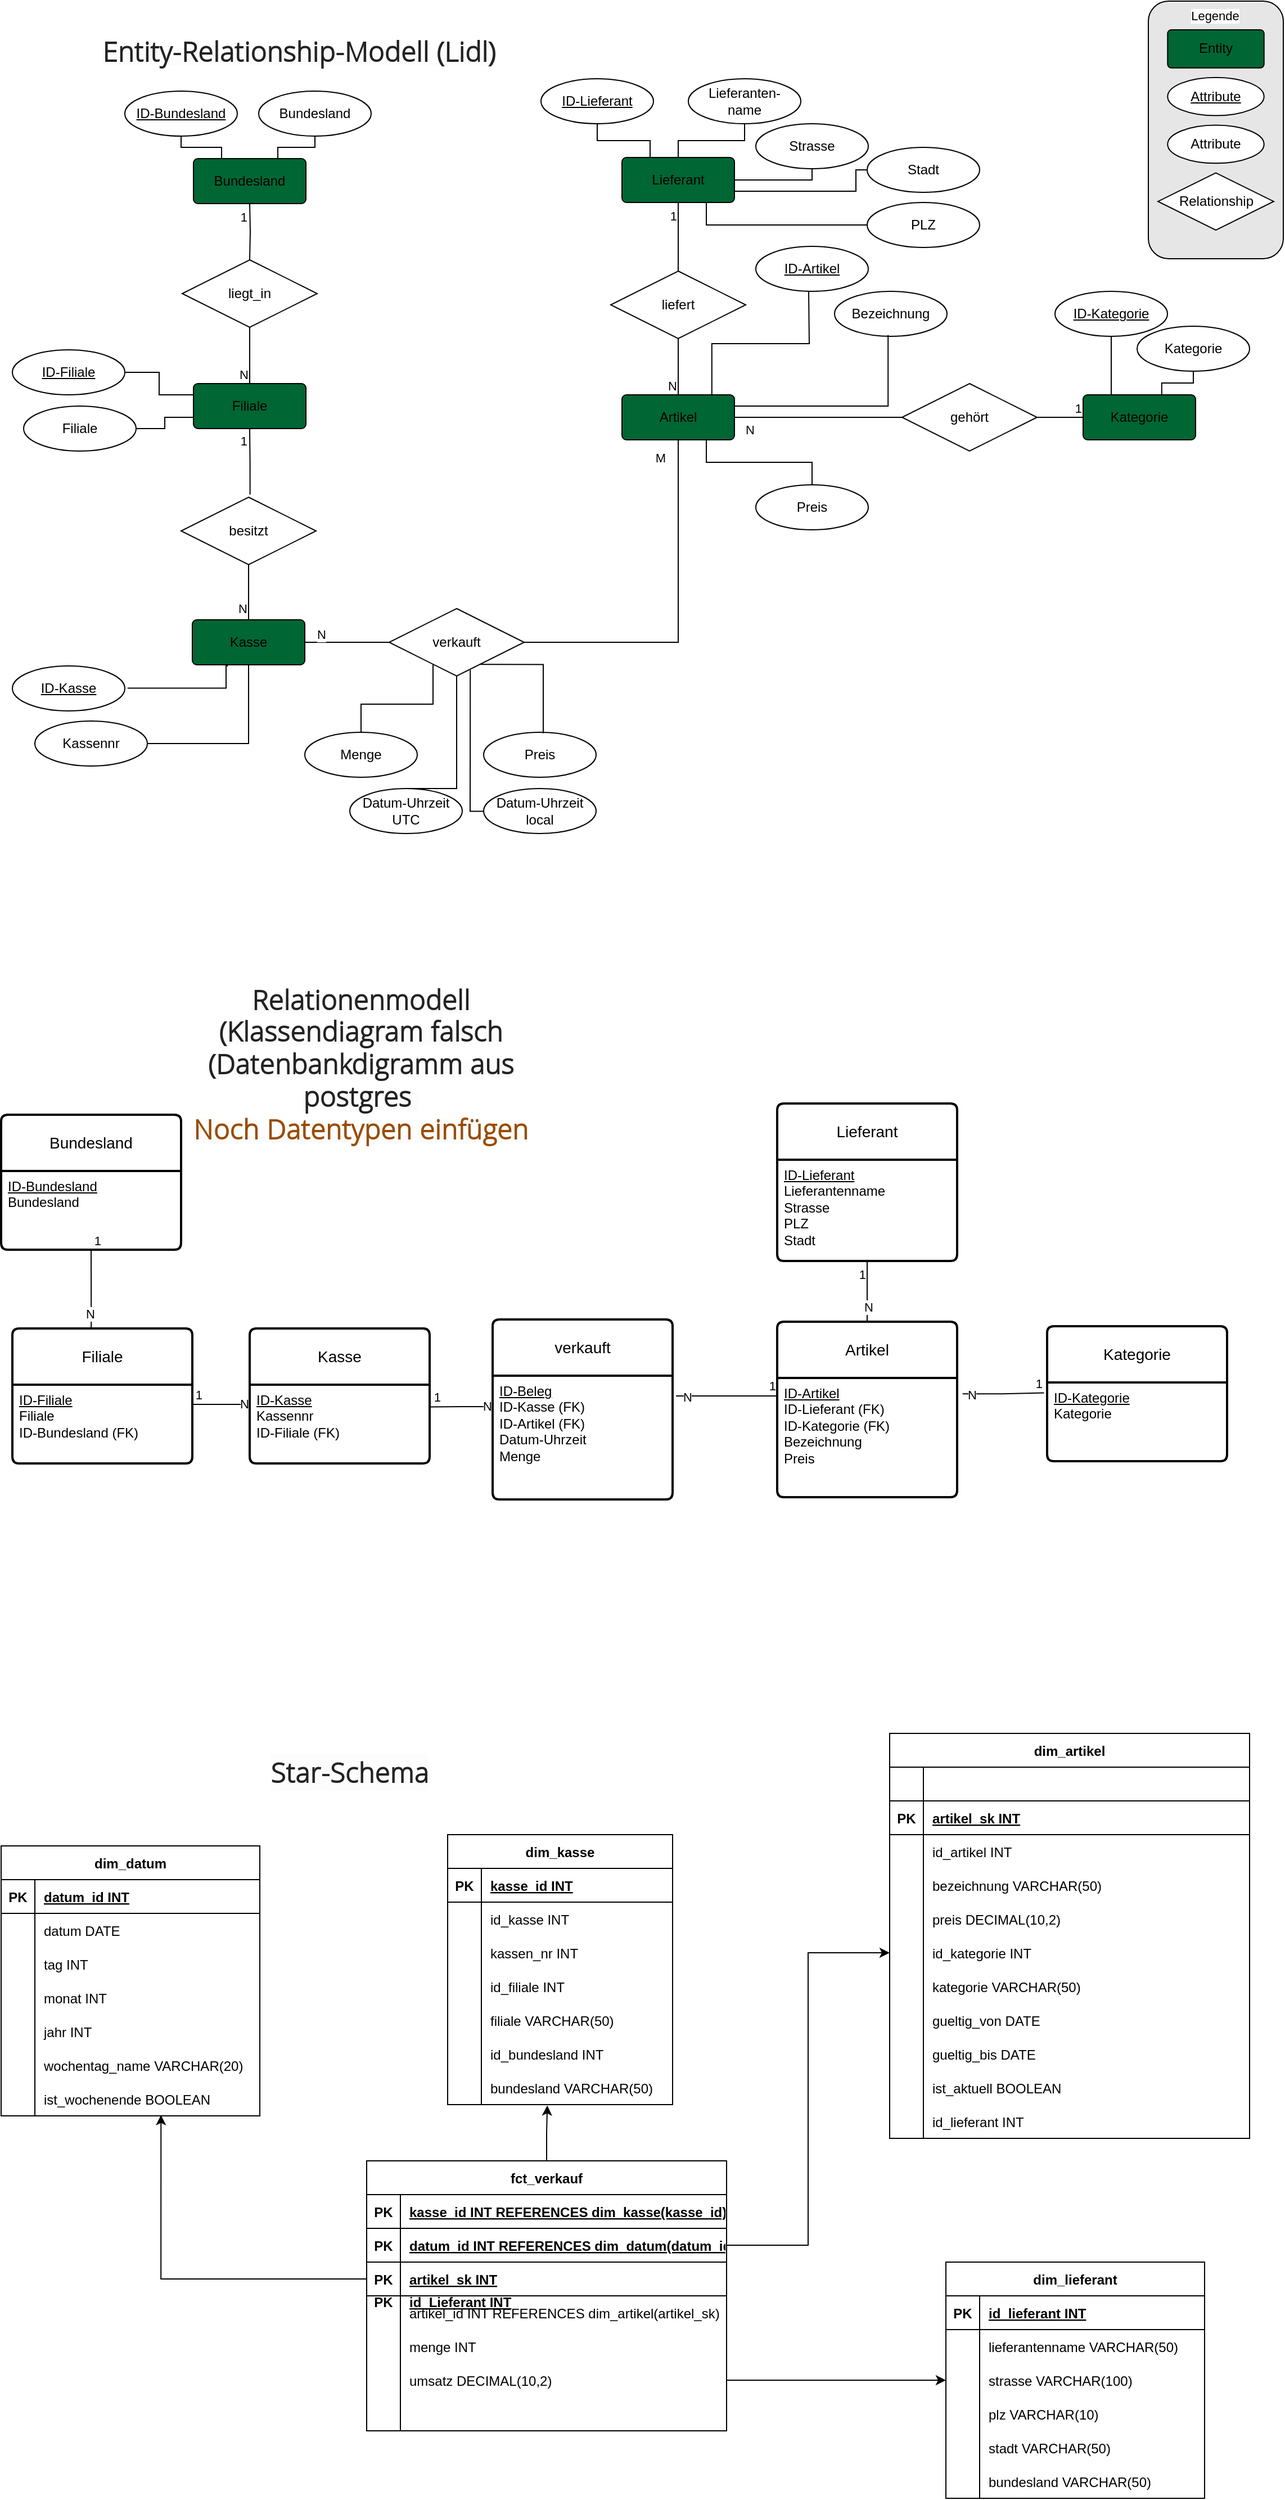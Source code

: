 <mxfile version="27.0.9">
  <diagram name="Seite-1" id="if3xEhRFJKLneTS5tlTe">
    <mxGraphModel dx="601" dy="216" grid="1" gridSize="10" guides="1" tooltips="1" connect="1" arrows="1" fold="1" page="1" pageScale="1" pageWidth="1169" pageHeight="827" math="0" shadow="0">
      <root>
        <mxCell id="0" />
        <mxCell id="1" parent="0" />
        <mxCell id="YYT5KPldXvbkuwWLWnQn-40" value="Kasse" style="rounded=1;arcSize=10;whiteSpace=wrap;html=1;align=center;fillColor=#006633;" parent="1" vertex="1">
          <mxGeometry x="190" y="550" width="100" height="40" as="geometry" />
        </mxCell>
        <mxCell id="YYT5KPldXvbkuwWLWnQn-42" value="Artikel" style="rounded=1;arcSize=10;whiteSpace=wrap;html=1;align=center;fillColor=#006633;" parent="1" vertex="1">
          <mxGeometry x="572" y="350" width="100" height="40" as="geometry" />
        </mxCell>
        <mxCell id="YYT5KPldXvbkuwWLWnQn-43" value="Filiale" style="rounded=1;arcSize=10;whiteSpace=wrap;html=1;align=center;fillColor=#006633;" parent="1" vertex="1">
          <mxGeometry x="191" y="340" width="100" height="40" as="geometry" />
        </mxCell>
        <mxCell id="YYT5KPldXvbkuwWLWnQn-44" value="Bundesland" style="rounded=1;arcSize=10;whiteSpace=wrap;html=1;align=center;fillColor=#006633;" parent="1" vertex="1">
          <mxGeometry x="191" y="140" width="100" height="40" as="geometry" />
        </mxCell>
        <mxCell id="YYT5KPldXvbkuwWLWnQn-46" value="liegt_in" style="shape=rhombus;perimeter=rhombusPerimeter;whiteSpace=wrap;html=1;align=center;" parent="1" vertex="1">
          <mxGeometry x="181" y="230" width="120" height="60" as="geometry" />
        </mxCell>
        <mxCell id="YYT5KPldXvbkuwWLWnQn-47" value="" style="endArrow=none;html=1;rounded=0;strokeColor=default;align=center;verticalAlign=middle;fontFamily=Helvetica;fontSize=11;fontColor=default;labelBackgroundColor=default;edgeStyle=orthogonalEdgeStyle;entryX=0.5;entryY=1;entryDx=0;entryDy=0;" parent="1" target="YYT5KPldXvbkuwWLWnQn-44" edge="1">
          <mxGeometry relative="1" as="geometry">
            <mxPoint x="241" y="230" as="sourcePoint" />
            <mxPoint x="761" y="430" as="targetPoint" />
          </mxGeometry>
        </mxCell>
        <mxCell id="YYT5KPldXvbkuwWLWnQn-48" value="1" style="resizable=0;html=1;whiteSpace=wrap;align=right;verticalAlign=bottom;fontFamily=Helvetica;fontSize=11;fontColor=default;labelBackgroundColor=default;" parent="YYT5KPldXvbkuwWLWnQn-47" connectable="0" vertex="1">
          <mxGeometry x="1" relative="1" as="geometry">
            <mxPoint x="-1" y="20" as="offset" />
          </mxGeometry>
        </mxCell>
        <mxCell id="YYT5KPldXvbkuwWLWnQn-49" value="" style="endArrow=none;html=1;rounded=0;strokeColor=default;align=center;verticalAlign=middle;fontFamily=Helvetica;fontSize=11;fontColor=default;labelBackgroundColor=default;edgeStyle=orthogonalEdgeStyle;exitX=0.5;exitY=1;exitDx=0;exitDy=0;entryX=0.5;entryY=0;entryDx=0;entryDy=0;" parent="1" source="YYT5KPldXvbkuwWLWnQn-46" target="YYT5KPldXvbkuwWLWnQn-43" edge="1">
          <mxGeometry relative="1" as="geometry">
            <mxPoint x="371" y="340" as="sourcePoint" />
            <mxPoint x="531" y="340" as="targetPoint" />
          </mxGeometry>
        </mxCell>
        <mxCell id="YYT5KPldXvbkuwWLWnQn-50" value="N" style="resizable=0;html=1;whiteSpace=wrap;align=right;verticalAlign=bottom;fontFamily=Helvetica;fontSize=11;fontColor=default;labelBackgroundColor=default;" parent="YYT5KPldXvbkuwWLWnQn-49" connectable="0" vertex="1">
          <mxGeometry x="1" relative="1" as="geometry" />
        </mxCell>
        <mxCell id="YYT5KPldXvbkuwWLWnQn-51" value="" style="endArrow=none;html=1;rounded=0;strokeColor=default;align=center;verticalAlign=middle;fontFamily=Helvetica;fontSize=11;fontColor=default;labelBackgroundColor=default;edgeStyle=orthogonalEdgeStyle;entryX=0.5;entryY=1;entryDx=0;entryDy=0;exitX=0.511;exitY=-0.04;exitDx=0;exitDy=0;exitPerimeter=0;" parent="1" source="YYT5KPldXvbkuwWLWnQn-53" target="YYT5KPldXvbkuwWLWnQn-43" edge="1">
          <mxGeometry relative="1" as="geometry">
            <mxPoint x="300" y="481" as="sourcePoint" />
            <mxPoint x="460" y="481" as="targetPoint" />
          </mxGeometry>
        </mxCell>
        <mxCell id="YYT5KPldXvbkuwWLWnQn-52" value="1" style="resizable=0;html=1;whiteSpace=wrap;align=right;verticalAlign=bottom;fontFamily=Helvetica;fontSize=11;fontColor=default;labelBackgroundColor=default;" parent="YYT5KPldXvbkuwWLWnQn-51" connectable="0" vertex="1">
          <mxGeometry x="1" relative="1" as="geometry">
            <mxPoint x="-1" y="20" as="offset" />
          </mxGeometry>
        </mxCell>
        <mxCell id="YYT5KPldXvbkuwWLWnQn-53" value="besitzt" style="shape=rhombus;perimeter=rhombusPerimeter;whiteSpace=wrap;html=1;align=center;" parent="1" vertex="1">
          <mxGeometry x="180" y="441" width="120" height="60" as="geometry" />
        </mxCell>
        <mxCell id="YYT5KPldXvbkuwWLWnQn-54" value="" style="endArrow=none;html=1;rounded=0;strokeColor=default;align=center;verticalAlign=middle;fontFamily=Helvetica;fontSize=11;fontColor=default;labelBackgroundColor=default;edgeStyle=orthogonalEdgeStyle;exitX=0.5;exitY=1;exitDx=0;exitDy=0;" parent="1" source="YYT5KPldXvbkuwWLWnQn-53" edge="1">
          <mxGeometry relative="1" as="geometry">
            <mxPoint x="300" y="470" as="sourcePoint" />
            <mxPoint x="240" y="550" as="targetPoint" />
          </mxGeometry>
        </mxCell>
        <mxCell id="YYT5KPldXvbkuwWLWnQn-55" value="N" style="resizable=0;html=1;whiteSpace=wrap;align=right;verticalAlign=bottom;fontFamily=Helvetica;fontSize=11;fontColor=default;labelBackgroundColor=default;" parent="YYT5KPldXvbkuwWLWnQn-54" connectable="0" vertex="1">
          <mxGeometry x="1" relative="1" as="geometry">
            <mxPoint y="-1" as="offset" />
          </mxGeometry>
        </mxCell>
        <mxCell id="YYT5KPldXvbkuwWLWnQn-56" value="Lieferant" style="rounded=1;arcSize=10;whiteSpace=wrap;html=1;align=center;fillColor=#006633;" parent="1" vertex="1">
          <mxGeometry x="572" y="139" width="100" height="40" as="geometry" />
        </mxCell>
        <mxCell id="YYT5KPldXvbkuwWLWnQn-57" value="liefert" style="shape=rhombus;perimeter=rhombusPerimeter;whiteSpace=wrap;html=1;align=center;" parent="1" vertex="1">
          <mxGeometry x="562" y="240" width="120" height="60" as="geometry" />
        </mxCell>
        <mxCell id="YYT5KPldXvbkuwWLWnQn-58" value="Kategorie" style="rounded=1;arcSize=10;whiteSpace=wrap;html=1;align=center;fillColor=#006633;" parent="1" vertex="1">
          <mxGeometry x="982" y="350" width="100" height="40" as="geometry" />
        </mxCell>
        <mxCell id="YYT5KPldXvbkuwWLWnQn-63" value="gehört" style="shape=rhombus;perimeter=rhombusPerimeter;whiteSpace=wrap;html=1;align=center;" parent="1" vertex="1">
          <mxGeometry x="821" y="340" width="120" height="60" as="geometry" />
        </mxCell>
        <mxCell id="YYT5KPldXvbkuwWLWnQn-64" value="" style="endArrow=none;html=1;rounded=0;strokeColor=default;align=center;verticalAlign=middle;fontFamily=Helvetica;fontSize=11;fontColor=default;labelBackgroundColor=default;edgeStyle=orthogonalEdgeStyle;exitX=0.5;exitY=0;exitDx=0;exitDy=0;entryX=0.5;entryY=1;entryDx=0;entryDy=0;" parent="1" source="YYT5KPldXvbkuwWLWnQn-57" target="YYT5KPldXvbkuwWLWnQn-56" edge="1">
          <mxGeometry relative="1" as="geometry">
            <mxPoint x="354" y="30" as="sourcePoint" />
            <mxPoint x="622" y="80" as="targetPoint" />
          </mxGeometry>
        </mxCell>
        <mxCell id="YYT5KPldXvbkuwWLWnQn-65" value="1" style="resizable=0;html=1;whiteSpace=wrap;align=right;verticalAlign=bottom;fontFamily=Helvetica;fontSize=11;fontColor=default;labelBackgroundColor=default;fillColor=#006633;" parent="YYT5KPldXvbkuwWLWnQn-64" connectable="0" vertex="1">
          <mxGeometry x="1" relative="1" as="geometry">
            <mxPoint y="20" as="offset" />
          </mxGeometry>
        </mxCell>
        <mxCell id="YYT5KPldXvbkuwWLWnQn-66" value="" style="endArrow=none;html=1;rounded=0;strokeColor=default;align=center;verticalAlign=middle;fontFamily=Helvetica;fontSize=11;fontColor=default;labelBackgroundColor=default;edgeStyle=orthogonalEdgeStyle;exitX=0.5;exitY=1;exitDx=0;exitDy=0;entryX=0.5;entryY=0;entryDx=0;entryDy=0;" parent="1" source="YYT5KPldXvbkuwWLWnQn-57" target="YYT5KPldXvbkuwWLWnQn-42" edge="1">
          <mxGeometry relative="1" as="geometry">
            <mxPoint x="612" y="269" as="sourcePoint" />
            <mxPoint x="612" y="329" as="targetPoint" />
          </mxGeometry>
        </mxCell>
        <mxCell id="YYT5KPldXvbkuwWLWnQn-67" value="N" style="resizable=0;html=1;whiteSpace=wrap;align=right;verticalAlign=bottom;fontFamily=Helvetica;fontSize=11;fontColor=default;labelBackgroundColor=default;" parent="YYT5KPldXvbkuwWLWnQn-66" connectable="0" vertex="1">
          <mxGeometry x="1" relative="1" as="geometry" />
        </mxCell>
        <mxCell id="YYT5KPldXvbkuwWLWnQn-68" value="" style="endArrow=none;html=1;rounded=0;strokeColor=default;align=center;verticalAlign=middle;fontFamily=Helvetica;fontSize=11;fontColor=default;labelBackgroundColor=default;edgeStyle=orthogonalEdgeStyle;exitX=0;exitY=0.5;exitDx=0;exitDy=0;entryX=1;entryY=0.5;entryDx=0;entryDy=0;" parent="1" source="YYT5KPldXvbkuwWLWnQn-63" target="YYT5KPldXvbkuwWLWnQn-42" edge="1">
          <mxGeometry relative="1" as="geometry">
            <mxPoint x="552" y="269" as="sourcePoint" />
            <mxPoint x="712" y="269" as="targetPoint" />
          </mxGeometry>
        </mxCell>
        <mxCell id="YYT5KPldXvbkuwWLWnQn-69" value="N" style="resizable=0;html=1;whiteSpace=wrap;align=right;verticalAlign=bottom;fontFamily=Helvetica;fontSize=11;fontColor=default;labelBackgroundColor=default;" parent="YYT5KPldXvbkuwWLWnQn-68" connectable="0" vertex="1">
          <mxGeometry x="1" relative="1" as="geometry">
            <mxPoint x="19" y="19" as="offset" />
          </mxGeometry>
        </mxCell>
        <mxCell id="YYT5KPldXvbkuwWLWnQn-70" value="" style="endArrow=none;html=1;rounded=0;strokeColor=default;align=center;verticalAlign=middle;fontFamily=Helvetica;fontSize=11;fontColor=default;labelBackgroundColor=default;edgeStyle=orthogonalEdgeStyle;entryX=0;entryY=0.5;entryDx=0;entryDy=0;exitX=1;exitY=0.5;exitDx=0;exitDy=0;" parent="1" source="YYT5KPldXvbkuwWLWnQn-63" target="YYT5KPldXvbkuwWLWnQn-58" edge="1">
          <mxGeometry relative="1" as="geometry">
            <mxPoint x="942" y="370" as="sourcePoint" />
            <mxPoint x="792" y="369" as="targetPoint" />
          </mxGeometry>
        </mxCell>
        <mxCell id="YYT5KPldXvbkuwWLWnQn-71" value="1" style="resizable=0;html=1;whiteSpace=wrap;align=right;verticalAlign=bottom;fontFamily=Helvetica;fontSize=11;fontColor=default;labelBackgroundColor=default;" parent="YYT5KPldXvbkuwWLWnQn-70" connectable="0" vertex="1">
          <mxGeometry x="1" relative="1" as="geometry" />
        </mxCell>
        <mxCell id="YYT5KPldXvbkuwWLWnQn-72" value="" style="endArrow=none;html=1;rounded=0;strokeColor=default;align=center;verticalAlign=middle;fontFamily=Helvetica;fontSize=11;fontColor=default;labelBackgroundColor=default;edgeStyle=orthogonalEdgeStyle;entryX=1;entryY=0.5;entryDx=0;entryDy=0;exitX=0;exitY=0.5;exitDx=0;exitDy=0;" parent="1" source="QBYk8rgSqJVbzHIFE_xx-6" target="YYT5KPldXvbkuwWLWnQn-40" edge="1">
          <mxGeometry relative="1" as="geometry">
            <mxPoint x="349" y="570" as="sourcePoint" />
            <mxPoint x="660" y="500" as="targetPoint" />
          </mxGeometry>
        </mxCell>
        <mxCell id="YYT5KPldXvbkuwWLWnQn-73" value="N" style="resizable=0;html=1;whiteSpace=wrap;align=right;verticalAlign=bottom;fontFamily=Helvetica;fontSize=11;fontColor=default;labelBackgroundColor=default;" parent="YYT5KPldXvbkuwWLWnQn-72" connectable="0" vertex="1">
          <mxGeometry x="1" relative="1" as="geometry">
            <mxPoint x="20" y="1" as="offset" />
          </mxGeometry>
        </mxCell>
        <mxCell id="YYT5KPldXvbkuwWLWnQn-77" value="ID-Bundesland" style="ellipse;whiteSpace=wrap;html=1;align=center;fontStyle=4;" parent="1" vertex="1">
          <mxGeometry x="130" y="80" width="100" height="40" as="geometry" />
        </mxCell>
        <mxCell id="YYT5KPldXvbkuwWLWnQn-78" value="Bundesland" style="ellipse;whiteSpace=wrap;html=1;align=center;" parent="1" vertex="1">
          <mxGeometry x="249" y="80" width="100" height="40" as="geometry" />
        </mxCell>
        <mxCell id="YYT5KPldXvbkuwWLWnQn-79" value="ID-Filiale" style="ellipse;whiteSpace=wrap;html=1;align=center;fontStyle=4;" parent="1" vertex="1">
          <mxGeometry x="30" y="310" width="100" height="40" as="geometry" />
        </mxCell>
        <mxCell id="YYT5KPldXvbkuwWLWnQn-80" value="Filiale" style="ellipse;whiteSpace=wrap;html=1;align=center;" parent="1" vertex="1">
          <mxGeometry x="40" y="360" width="100" height="40" as="geometry" />
        </mxCell>
        <mxCell id="YYT5KPldXvbkuwWLWnQn-81" value="ID-Kasse" style="ellipse;whiteSpace=wrap;html=1;align=center;fontStyle=4;" parent="1" vertex="1">
          <mxGeometry x="30" y="591" width="100" height="40" as="geometry" />
        </mxCell>
        <mxCell id="YYT5KPldXvbkuwWLWnQn-82" value="Kassennr" style="ellipse;whiteSpace=wrap;html=1;align=center;" parent="1" vertex="1">
          <mxGeometry x="50" y="640" width="100" height="40" as="geometry" />
        </mxCell>
        <mxCell id="YYT5KPldXvbkuwWLWnQn-83" value="ID-Artikel" style="ellipse;whiteSpace=wrap;html=1;align=center;fontStyle=4;" parent="1" vertex="1">
          <mxGeometry x="691" y="218" width="100" height="40" as="geometry" />
        </mxCell>
        <mxCell id="YYT5KPldXvbkuwWLWnQn-84" value="Bezeichnung" style="ellipse;whiteSpace=wrap;html=1;align=center;" parent="1" vertex="1">
          <mxGeometry x="761" y="258" width="100" height="40" as="geometry" />
        </mxCell>
        <mxCell id="YYT5KPldXvbkuwWLWnQn-85" value="ID-Kategorie" style="ellipse;whiteSpace=wrap;html=1;align=center;fontStyle=4;" parent="1" vertex="1">
          <mxGeometry x="957" y="258" width="100" height="40" as="geometry" />
        </mxCell>
        <mxCell id="YYT5KPldXvbkuwWLWnQn-86" value="Kategorie" style="ellipse;whiteSpace=wrap;html=1;align=center;" parent="1" vertex="1">
          <mxGeometry x="1030" y="289" width="100" height="40" as="geometry" />
        </mxCell>
        <mxCell id="YYT5KPldXvbkuwWLWnQn-87" value="ID-Lieferant" style="ellipse;whiteSpace=wrap;html=1;align=center;fontStyle=4;" parent="1" vertex="1">
          <mxGeometry x="500" y="69" width="100" height="40" as="geometry" />
        </mxCell>
        <mxCell id="YYT5KPldXvbkuwWLWnQn-88" value="Lieferanten-&lt;div&gt;name&lt;/div&gt;" style="ellipse;whiteSpace=wrap;html=1;align=center;" parent="1" vertex="1">
          <mxGeometry x="631" y="69" width="100" height="40" as="geometry" />
        </mxCell>
        <mxCell id="YYT5KPldXvbkuwWLWnQn-89" value="Strasse" style="ellipse;whiteSpace=wrap;html=1;align=center;" parent="1" vertex="1">
          <mxGeometry x="691" y="109" width="100" height="40" as="geometry" />
        </mxCell>
        <mxCell id="YYT5KPldXvbkuwWLWnQn-90" value="&lt;span style=&quot;color: rgb(34, 34, 34); font-family: &amp;quot;Open Sans Light&amp;quot;, &amp;quot;Helvetica Neue&amp;quot;, Helvetica, Arial, FreeSans, sans-serif; letter-spacing: 0.368px; text-align: start; background-color: rgb(252, 252, 252);&quot;&gt;&lt;b style=&quot;&quot;&gt;&lt;font style=&quot;font-size: 24px;&quot;&gt;Entity-Relationship-Modell (Lidl)&lt;/font&gt;&lt;/b&gt;&lt;/span&gt;" style="text;html=1;align=center;verticalAlign=middle;whiteSpace=wrap;rounded=0;fontFamily=Helvetica;fontSize=11;fontColor=default;labelBackgroundColor=default;" parent="1" vertex="1">
          <mxGeometry x="40" y="10" width="490" height="70" as="geometry" />
        </mxCell>
        <mxCell id="YYT5KPldXvbkuwWLWnQn-91" value="&lt;span style=&quot;color: rgb(34, 34, 34); font-family: &amp;quot;Open Sans Light&amp;quot;, &amp;quot;Helvetica Neue&amp;quot;, Helvetica, Arial, FreeSans, sans-serif; letter-spacing: 0.368px; text-align: start; background-color: rgb(252, 252, 252);&quot;&gt;&lt;b style=&quot;&quot;&gt;&lt;font style=&quot;font-size: 24px;&quot;&gt;Relationenmodell (Klassendiagram falsch (Datenbankdigramm aus postgres&amp;nbsp;&lt;/font&gt;&lt;/b&gt;&lt;/span&gt;&lt;div&gt;&lt;span style=&quot;font-family: &amp;quot;Open Sans Light&amp;quot;, &amp;quot;Helvetica Neue&amp;quot;, Helvetica, Arial, FreeSans, sans-serif; letter-spacing: 0.368px; text-align: start; background-color: rgb(252, 252, 252);&quot;&gt;&lt;b style=&quot;&quot;&gt;&lt;font style=&quot;font-size: 24px; color: rgb(153, 76, 0);&quot;&gt;Noch Datentypen einfügen&lt;/font&gt;&lt;/b&gt;&lt;/span&gt;&lt;/div&gt;" style="text;html=1;align=center;verticalAlign=middle;whiteSpace=wrap;rounded=0;fontFamily=Helvetica;fontSize=11;fontColor=default;labelBackgroundColor=default;" parent="1" vertex="1">
          <mxGeometry x="160" y="910" width="360" height="70" as="geometry" />
        </mxCell>
        <mxCell id="YYT5KPldXvbkuwWLWnQn-92" value="Filiale" style="swimlane;childLayout=stackLayout;horizontal=1;startSize=50;horizontalStack=0;rounded=1;fontSize=14;fontStyle=0;strokeWidth=2;resizeParent=0;resizeLast=1;shadow=0;dashed=0;align=center;arcSize=4;whiteSpace=wrap;html=1;fontFamily=Helvetica;fontColor=default;labelBackgroundColor=default;" parent="1" vertex="1">
          <mxGeometry x="30" y="1180" width="160" height="120" as="geometry" />
        </mxCell>
        <mxCell id="YYT5KPldXvbkuwWLWnQn-93" value="&lt;u&gt;ID-Filiale&lt;/u&gt;&lt;div&gt;Filiale&lt;/div&gt;&lt;div&gt;ID-Bundesland (FK)&lt;/div&gt;" style="align=left;strokeColor=none;fillColor=none;spacingLeft=4;spacingRight=4;fontSize=12;verticalAlign=top;resizable=0;rotatable=0;part=1;html=1;whiteSpace=wrap;fontFamily=Helvetica;fontColor=default;labelBackgroundColor=default;" parent="YYT5KPldXvbkuwWLWnQn-92" vertex="1">
          <mxGeometry y="50" width="160" height="70" as="geometry" />
        </mxCell>
        <mxCell id="YYT5KPldXvbkuwWLWnQn-94" value="Bundesland" style="swimlane;childLayout=stackLayout;horizontal=1;startSize=50;horizontalStack=0;rounded=1;fontSize=14;fontStyle=0;strokeWidth=2;resizeParent=0;resizeLast=1;shadow=0;dashed=0;align=center;arcSize=4;whiteSpace=wrap;html=1;fontFamily=Helvetica;fontColor=default;labelBackgroundColor=default;" parent="1" vertex="1">
          <mxGeometry x="20" y="990" width="160" height="120" as="geometry" />
        </mxCell>
        <mxCell id="YYT5KPldXvbkuwWLWnQn-95" value="&lt;div&gt;&lt;u&gt;ID-Bundesland&lt;/u&gt;&lt;span style=&quot;text-align: center; background-color: light-dark(#ffffff, var(--ge-dark-color, #121212)); color: light-dark(rgb(0, 0, 0), rgb(255, 255, 255));&quot;&gt;&lt;/span&gt;&lt;/div&gt;&lt;div&gt;&lt;span style=&quot;text-align: center; background-color: light-dark(#ffffff, var(--ge-dark-color, #121212)); color: light-dark(rgb(0, 0, 0), rgb(255, 255, 255));&quot;&gt;Bundesland&lt;/span&gt;&lt;/div&gt;" style="align=left;strokeColor=none;fillColor=none;spacingLeft=4;spacingRight=4;fontSize=12;verticalAlign=top;resizable=0;rotatable=0;part=1;html=1;whiteSpace=wrap;fontFamily=Helvetica;fontColor=default;labelBackgroundColor=default;" parent="YYT5KPldXvbkuwWLWnQn-94" vertex="1">
          <mxGeometry y="50" width="160" height="70" as="geometry" />
        </mxCell>
        <mxCell id="YYT5KPldXvbkuwWLWnQn-96" value="Kasse" style="swimlane;childLayout=stackLayout;horizontal=1;startSize=50;horizontalStack=0;rounded=1;fontSize=14;fontStyle=0;strokeWidth=2;resizeParent=0;resizeLast=1;shadow=0;dashed=0;align=center;arcSize=4;whiteSpace=wrap;html=1;fontFamily=Helvetica;fontColor=default;labelBackgroundColor=default;" parent="1" vertex="1">
          <mxGeometry x="241" y="1180" width="160" height="120" as="geometry" />
        </mxCell>
        <mxCell id="YYT5KPldXvbkuwWLWnQn-97" value="&lt;u&gt;ID-Kasse&lt;/u&gt;&lt;br&gt;Kassennr&lt;div&gt;ID-Filiale&amp;nbsp;&lt;span style=&quot;background-color: light-dark(#ffffff, var(--ge-dark-color, #121212)); color: light-dark(rgb(0, 0, 0), rgb(255, 255, 255));&quot;&gt;(FK)&lt;/span&gt;&lt;/div&gt;" style="align=left;strokeColor=none;fillColor=none;spacingLeft=4;spacingRight=4;fontSize=12;verticalAlign=top;resizable=0;rotatable=0;part=1;html=1;whiteSpace=wrap;fontFamily=Helvetica;fontColor=default;labelBackgroundColor=default;" parent="YYT5KPldXvbkuwWLWnQn-96" vertex="1">
          <mxGeometry y="50" width="160" height="70" as="geometry" />
        </mxCell>
        <mxCell id="YYT5KPldXvbkuwWLWnQn-98" value="Artikel" style="swimlane;childLayout=stackLayout;horizontal=1;startSize=50;horizontalStack=0;rounded=1;fontSize=14;fontStyle=0;strokeWidth=2;resizeParent=0;resizeLast=1;shadow=0;dashed=0;align=center;arcSize=4;whiteSpace=wrap;html=1;fontFamily=Helvetica;fontColor=default;labelBackgroundColor=default;" parent="1" vertex="1">
          <mxGeometry x="710" y="1174" width="160" height="156" as="geometry" />
        </mxCell>
        <mxCell id="YYT5KPldXvbkuwWLWnQn-99" value="&lt;u&gt;ID-Artikel&lt;/u&gt;&lt;div&gt;&lt;span style=&quot;background-color: light-dark(#ffffff, var(--ge-dark-color, #121212)); color: light-dark(rgb(0, 0, 0), rgb(255, 255, 255));&quot;&gt;ID-Lieferant (FK)&lt;/span&gt;&lt;/div&gt;&lt;div&gt;ID-Kategorie (FK)&lt;/div&gt;&lt;div&gt;&lt;div&gt;Bezeichnung&lt;/div&gt;&lt;div&gt;Preis&lt;/div&gt;&lt;/div&gt;&lt;div&gt;&lt;br&gt;&lt;/div&gt;" style="align=left;strokeColor=none;fillColor=none;spacingLeft=4;spacingRight=4;fontSize=12;verticalAlign=top;resizable=0;rotatable=0;part=1;html=1;whiteSpace=wrap;fontFamily=Helvetica;fontColor=default;labelBackgroundColor=default;" parent="YYT5KPldXvbkuwWLWnQn-98" vertex="1">
          <mxGeometry y="50" width="160" height="106" as="geometry" />
        </mxCell>
        <mxCell id="YYT5KPldXvbkuwWLWnQn-100" value="Kategorie" style="swimlane;childLayout=stackLayout;horizontal=1;startSize=50;horizontalStack=0;rounded=1;fontSize=14;fontStyle=0;strokeWidth=2;resizeParent=0;resizeLast=1;shadow=0;dashed=0;align=center;arcSize=4;whiteSpace=wrap;html=1;fontFamily=Helvetica;fontColor=default;labelBackgroundColor=default;" parent="1" vertex="1">
          <mxGeometry x="950" y="1178" width="160" height="120" as="geometry" />
        </mxCell>
        <mxCell id="YYT5KPldXvbkuwWLWnQn-101" value="&lt;u&gt;ID-Kategorie&lt;/u&gt;&lt;div&gt;Kategorie&lt;/div&gt;" style="align=left;strokeColor=none;fillColor=none;spacingLeft=4;spacingRight=4;fontSize=12;verticalAlign=top;resizable=0;rotatable=0;part=1;html=1;whiteSpace=wrap;fontFamily=Helvetica;fontColor=default;labelBackgroundColor=default;" parent="YYT5KPldXvbkuwWLWnQn-100" vertex="1">
          <mxGeometry y="50" width="160" height="70" as="geometry" />
        </mxCell>
        <mxCell id="YYT5KPldXvbkuwWLWnQn-102" value="Lieferant" style="swimlane;childLayout=stackLayout;horizontal=1;startSize=50;horizontalStack=0;rounded=1;fontSize=14;fontStyle=0;strokeWidth=2;resizeParent=0;resizeLast=1;shadow=0;dashed=0;align=center;arcSize=4;whiteSpace=wrap;html=1;fontFamily=Helvetica;fontColor=default;labelBackgroundColor=default;" parent="1" vertex="1">
          <mxGeometry x="710" y="980" width="160" height="140" as="geometry" />
        </mxCell>
        <mxCell id="YYT5KPldXvbkuwWLWnQn-103" value="&lt;u&gt;ID-Lieferant&lt;/u&gt;&lt;div&gt;Lieferantenname&lt;/div&gt;&lt;div&gt;Strasse&lt;/div&gt;&lt;div&gt;PLZ&lt;/div&gt;&lt;div&gt;Stadt&lt;/div&gt;" style="align=left;strokeColor=none;fillColor=none;spacingLeft=4;spacingRight=4;fontSize=12;verticalAlign=top;resizable=0;rotatable=0;part=1;html=1;whiteSpace=wrap;fontFamily=Helvetica;fontColor=default;labelBackgroundColor=default;" parent="YYT5KPldXvbkuwWLWnQn-102" vertex="1">
          <mxGeometry y="50" width="160" height="90" as="geometry" />
        </mxCell>
        <mxCell id="YYT5KPldXvbkuwWLWnQn-106" value="" style="endArrow=none;html=1;rounded=0;strokeColor=default;align=center;verticalAlign=middle;fontFamily=Helvetica;fontSize=11;fontColor=default;labelBackgroundColor=default;edgeStyle=orthogonalEdgeStyle;entryX=0.5;entryY=1;entryDx=0;entryDy=0;exitX=0.438;exitY=0;exitDx=0;exitDy=0;exitPerimeter=0;" parent="1" source="YYT5KPldXvbkuwWLWnQn-92" target="YYT5KPldXvbkuwWLWnQn-95" edge="1">
          <mxGeometry relative="1" as="geometry">
            <mxPoint x="650" y="860" as="sourcePoint" />
            <mxPoint x="810" y="860" as="targetPoint" />
            <Array as="points">
              <mxPoint x="100" y="1160" />
              <mxPoint x="100" y="1160" />
            </Array>
          </mxGeometry>
        </mxCell>
        <mxCell id="YYT5KPldXvbkuwWLWnQn-107" value="1" style="resizable=0;html=1;whiteSpace=wrap;align=right;verticalAlign=bottom;fontFamily=Helvetica;fontSize=11;fontColor=default;labelBackgroundColor=default;" parent="YYT5KPldXvbkuwWLWnQn-106" connectable="0" vertex="1">
          <mxGeometry x="1" relative="1" as="geometry">
            <mxPoint x="10" as="offset" />
          </mxGeometry>
        </mxCell>
        <mxCell id="YYT5KPldXvbkuwWLWnQn-108" value="N" style="edgeLabel;html=1;align=center;verticalAlign=middle;resizable=0;points=[];fontFamily=Helvetica;fontSize=11;fontColor=default;labelBackgroundColor=default;" parent="YYT5KPldXvbkuwWLWnQn-106" vertex="1" connectable="0">
          <mxGeometry x="-0.794" y="-1" relative="1" as="geometry">
            <mxPoint x="-2" y="-6" as="offset" />
          </mxGeometry>
        </mxCell>
        <mxCell id="YYT5KPldXvbkuwWLWnQn-109" value="" style="endArrow=none;html=1;rounded=0;strokeColor=default;align=center;verticalAlign=middle;fontFamily=Helvetica;fontSize=11;fontColor=default;labelBackgroundColor=default;edgeStyle=orthogonalEdgeStyle;entryX=1;entryY=0.25;entryDx=0;entryDy=0;exitX=0;exitY=0.25;exitDx=0;exitDy=0;" parent="1" source="YYT5KPldXvbkuwWLWnQn-97" target="YYT5KPldXvbkuwWLWnQn-93" edge="1">
          <mxGeometry relative="1" as="geometry">
            <mxPoint x="280" y="1210" as="sourcePoint" />
            <mxPoint x="200" y="1210" as="targetPoint" />
          </mxGeometry>
        </mxCell>
        <mxCell id="YYT5KPldXvbkuwWLWnQn-110" value="1" style="resizable=0;html=1;whiteSpace=wrap;align=right;verticalAlign=bottom;fontFamily=Helvetica;fontSize=11;fontColor=default;labelBackgroundColor=default;" parent="YYT5KPldXvbkuwWLWnQn-109" connectable="0" vertex="1">
          <mxGeometry x="1" relative="1" as="geometry">
            <mxPoint x="10" as="offset" />
          </mxGeometry>
        </mxCell>
        <mxCell id="YYT5KPldXvbkuwWLWnQn-111" value="N" style="edgeLabel;html=1;align=center;verticalAlign=middle;resizable=0;points=[];fontFamily=Helvetica;fontSize=11;fontColor=default;labelBackgroundColor=default;" parent="YYT5KPldXvbkuwWLWnQn-109" vertex="1" connectable="0">
          <mxGeometry x="-0.794" y="-1" relative="1" as="geometry">
            <mxPoint as="offset" />
          </mxGeometry>
        </mxCell>
        <mxCell id="YYT5KPldXvbkuwWLWnQn-118" value="" style="endArrow=none;html=1;rounded=0;strokeColor=default;align=center;verticalAlign=middle;fontFamily=Helvetica;fontSize=11;fontColor=default;labelBackgroundColor=default;edgeStyle=orthogonalEdgeStyle;entryX=0.5;entryY=1;entryDx=0;entryDy=0;" parent="1" source="YYT5KPldXvbkuwWLWnQn-98" target="YYT5KPldXvbkuwWLWnQn-103" edge="1">
          <mxGeometry relative="1" as="geometry">
            <mxPoint x="740" y="1241" as="sourcePoint" />
            <mxPoint x="670" y="1240" as="targetPoint" />
          </mxGeometry>
        </mxCell>
        <mxCell id="YYT5KPldXvbkuwWLWnQn-119" value="1" style="resizable=0;html=1;whiteSpace=wrap;align=right;verticalAlign=bottom;fontFamily=Helvetica;fontSize=11;fontColor=default;labelBackgroundColor=default;" parent="YYT5KPldXvbkuwWLWnQn-118" connectable="0" vertex="1">
          <mxGeometry x="1" relative="1" as="geometry">
            <mxPoint y="20" as="offset" />
          </mxGeometry>
        </mxCell>
        <mxCell id="YYT5KPldXvbkuwWLWnQn-120" value="N" style="edgeLabel;html=1;align=center;verticalAlign=middle;resizable=0;points=[];fontFamily=Helvetica;fontSize=11;fontColor=default;labelBackgroundColor=default;" parent="YYT5KPldXvbkuwWLWnQn-118" vertex="1" connectable="0">
          <mxGeometry x="-0.794" y="-1" relative="1" as="geometry">
            <mxPoint y="-8" as="offset" />
          </mxGeometry>
        </mxCell>
        <mxCell id="YYT5KPldXvbkuwWLWnQn-121" value="" style="endArrow=none;html=1;rounded=0;strokeColor=default;align=center;verticalAlign=middle;fontFamily=Helvetica;fontSize=11;fontColor=default;labelBackgroundColor=default;edgeStyle=orthogonalEdgeStyle;entryX=-0.017;entryY=0.133;entryDx=0;entryDy=0;exitX=1.03;exitY=0.133;exitDx=0;exitDy=0;exitPerimeter=0;entryPerimeter=0;" parent="1" source="YYT5KPldXvbkuwWLWnQn-99" target="YYT5KPldXvbkuwWLWnQn-101" edge="1">
          <mxGeometry relative="1" as="geometry">
            <mxPoint x="970" y="1080" as="sourcePoint" />
            <mxPoint x="900" y="1079" as="targetPoint" />
          </mxGeometry>
        </mxCell>
        <mxCell id="YYT5KPldXvbkuwWLWnQn-122" value="1" style="resizable=0;html=1;whiteSpace=wrap;align=right;verticalAlign=bottom;fontFamily=Helvetica;fontSize=11;fontColor=default;labelBackgroundColor=default;" parent="YYT5KPldXvbkuwWLWnQn-121" connectable="0" vertex="1">
          <mxGeometry x="1" relative="1" as="geometry" />
        </mxCell>
        <mxCell id="YYT5KPldXvbkuwWLWnQn-123" value="N" style="edgeLabel;html=1;align=center;verticalAlign=middle;resizable=0;points=[];fontFamily=Helvetica;fontSize=11;fontColor=default;labelBackgroundColor=default;" parent="YYT5KPldXvbkuwWLWnQn-121" vertex="1" connectable="0">
          <mxGeometry x="-0.794" y="-1" relative="1" as="geometry">
            <mxPoint as="offset" />
          </mxGeometry>
        </mxCell>
        <mxCell id="YYT5KPldXvbkuwWLWnQn-136" value="verkauft" style="swimlane;childLayout=stackLayout;horizontal=1;startSize=50;horizontalStack=0;rounded=1;fontSize=14;fontStyle=0;strokeWidth=2;resizeParent=0;resizeLast=1;shadow=0;dashed=0;align=center;arcSize=4;whiteSpace=wrap;html=1;fontFamily=Helvetica;fontColor=default;labelBackgroundColor=default;" parent="1" vertex="1">
          <mxGeometry x="457" y="1172" width="160" height="160" as="geometry" />
        </mxCell>
        <mxCell id="YYT5KPldXvbkuwWLWnQn-137" value="&lt;u&gt;ID-Beleg&lt;/u&gt;&lt;div&gt;ID-Kasse (FK)&lt;/div&gt;&lt;div&gt;ID-Artikel&amp;nbsp;&lt;span style=&quot;background-color: light-dark(#ffffff, var(--ge-dark-color, #121212)); color: light-dark(rgb(0, 0, 0), rgb(255, 255, 255));&quot;&gt;(FK)&lt;/span&gt;&lt;/div&gt;&lt;div&gt;&lt;span style=&quot;background-color: light-dark(#ffffff, var(--ge-dark-color, #121212)); color: light-dark(rgb(0, 0, 0), rgb(255, 255, 255));&quot;&gt;Datum-Uhrzeit&lt;/span&gt;&lt;/div&gt;&lt;div&gt;&lt;span style=&quot;background-color: light-dark(#ffffff, var(--ge-dark-color, #121212)); color: light-dark(rgb(0, 0, 0), rgb(255, 255, 255));&quot;&gt;Menge&amp;nbsp;&lt;/span&gt;&lt;/div&gt;&lt;div&gt;&lt;br&gt;&lt;/div&gt;" style="align=left;strokeColor=none;fillColor=none;spacingLeft=4;spacingRight=4;fontSize=12;verticalAlign=top;resizable=0;rotatable=0;part=1;html=1;whiteSpace=wrap;fontFamily=Helvetica;fontColor=default;labelBackgroundColor=default;" parent="YYT5KPldXvbkuwWLWnQn-136" vertex="1">
          <mxGeometry y="50" width="160" height="110" as="geometry" />
        </mxCell>
        <mxCell id="YYT5KPldXvbkuwWLWnQn-140" value="" style="endArrow=none;html=1;rounded=0;strokeColor=default;align=center;verticalAlign=middle;fontFamily=Helvetica;fontSize=11;fontColor=default;labelBackgroundColor=default;edgeStyle=orthogonalEdgeStyle;entryX=0.5;entryY=1;entryDx=0;entryDy=0;exitX=0.25;exitY=0;exitDx=0;exitDy=0;" parent="1" source="YYT5KPldXvbkuwWLWnQn-44" target="YYT5KPldXvbkuwWLWnQn-77" edge="1">
          <mxGeometry relative="1" as="geometry">
            <mxPoint x="200" y="180" as="sourcePoint" />
            <mxPoint x="360" y="180" as="targetPoint" />
          </mxGeometry>
        </mxCell>
        <mxCell id="YYT5KPldXvbkuwWLWnQn-141" value="" style="endArrow=none;html=1;rounded=0;strokeColor=default;align=center;verticalAlign=middle;fontFamily=Helvetica;fontSize=11;fontColor=default;labelBackgroundColor=default;edgeStyle=orthogonalEdgeStyle;exitX=1;exitY=0.5;exitDx=0;exitDy=0;entryX=0;entryY=0.25;entryDx=0;entryDy=0;" parent="1" source="YYT5KPldXvbkuwWLWnQn-79" target="YYT5KPldXvbkuwWLWnQn-43" edge="1">
          <mxGeometry relative="1" as="geometry">
            <mxPoint x="320" y="170" as="sourcePoint" />
            <mxPoint x="409" y="170" as="targetPoint" />
          </mxGeometry>
        </mxCell>
        <mxCell id="YYT5KPldXvbkuwWLWnQn-142" value="" style="endArrow=none;html=1;rounded=0;strokeColor=default;align=center;verticalAlign=middle;fontFamily=Helvetica;fontSize=11;fontColor=default;labelBackgroundColor=default;edgeStyle=orthogonalEdgeStyle;exitX=0.5;exitY=1;exitDx=0;exitDy=0;entryX=0.75;entryY=0;entryDx=0;entryDy=0;" parent="1" source="YYT5KPldXvbkuwWLWnQn-78" target="YYT5KPldXvbkuwWLWnQn-44" edge="1">
          <mxGeometry relative="1" as="geometry">
            <mxPoint x="311" y="150" as="sourcePoint" />
            <mxPoint x="400" y="150" as="targetPoint" />
          </mxGeometry>
        </mxCell>
        <mxCell id="YYT5KPldXvbkuwWLWnQn-143" value="" style="endArrow=none;html=1;rounded=0;strokeColor=default;align=center;verticalAlign=middle;fontFamily=Helvetica;fontSize=11;fontColor=default;labelBackgroundColor=default;edgeStyle=orthogonalEdgeStyle;exitX=1;exitY=0.5;exitDx=0;exitDy=0;entryX=0;entryY=0.75;entryDx=0;entryDy=0;" parent="1" source="YYT5KPldXvbkuwWLWnQn-80" target="YYT5KPldXvbkuwWLWnQn-43" edge="1">
          <mxGeometry relative="1" as="geometry">
            <mxPoint x="150" y="380" as="sourcePoint" />
            <mxPoint x="211" y="400" as="targetPoint" />
          </mxGeometry>
        </mxCell>
        <mxCell id="YYT5KPldXvbkuwWLWnQn-144" value="" style="endArrow=none;html=1;rounded=0;strokeColor=default;align=center;verticalAlign=middle;fontFamily=Helvetica;fontSize=11;fontColor=default;labelBackgroundColor=default;edgeStyle=orthogonalEdgeStyle;exitX=1.024;exitY=0.495;exitDx=0;exitDy=0;exitPerimeter=0;" parent="1" source="YYT5KPldXvbkuwWLWnQn-81" edge="1">
          <mxGeometry relative="1" as="geometry">
            <mxPoint x="170" y="600" as="sourcePoint" />
            <mxPoint x="221" y="590" as="targetPoint" />
            <Array as="points">
              <mxPoint x="220" y="611" />
              <mxPoint x="220" y="591" />
              <mxPoint x="221" y="591" />
            </Array>
          </mxGeometry>
        </mxCell>
        <mxCell id="YYT5KPldXvbkuwWLWnQn-145" value="" style="endArrow=none;html=1;rounded=0;strokeColor=default;align=center;verticalAlign=middle;fontFamily=Helvetica;fontSize=11;fontColor=default;labelBackgroundColor=default;edgeStyle=orthogonalEdgeStyle;exitX=1;exitY=0.5;exitDx=0;exitDy=0;entryX=0.5;entryY=1;entryDx=0;entryDy=0;" parent="1" source="YYT5KPldXvbkuwWLWnQn-82" target="YYT5KPldXvbkuwWLWnQn-40" edge="1">
          <mxGeometry relative="1" as="geometry">
            <mxPoint x="175.49" y="612" as="sourcePoint" />
            <mxPoint x="260" y="610" as="targetPoint" />
            <Array as="points">
              <mxPoint x="240" y="660" />
            </Array>
          </mxGeometry>
        </mxCell>
        <mxCell id="YYT5KPldXvbkuwWLWnQn-146" value="" style="endArrow=none;html=1;rounded=0;strokeColor=default;align=center;verticalAlign=middle;fontFamily=Helvetica;fontSize=11;fontColor=default;labelBackgroundColor=default;edgeStyle=orthogonalEdgeStyle;exitX=0.5;exitY=1;exitDx=0;exitDy=0;entryX=0.25;entryY=0;entryDx=0;entryDy=0;" parent="1" source="YYT5KPldXvbkuwWLWnQn-87" target="YYT5KPldXvbkuwWLWnQn-56" edge="1">
          <mxGeometry relative="1" as="geometry">
            <mxPoint x="491" y="329" as="sourcePoint" />
            <mxPoint x="651" y="329" as="targetPoint" />
          </mxGeometry>
        </mxCell>
        <mxCell id="YYT5KPldXvbkuwWLWnQn-147" value="" style="endArrow=none;html=1;rounded=0;strokeColor=default;align=center;verticalAlign=middle;fontFamily=Helvetica;fontSize=11;fontColor=default;labelBackgroundColor=default;edgeStyle=orthogonalEdgeStyle;exitX=0.5;exitY=1;exitDx=0;exitDy=0;entryX=1;entryY=0.5;entryDx=0;entryDy=0;" parent="1" source="YYT5KPldXvbkuwWLWnQn-89" target="YYT5KPldXvbkuwWLWnQn-56" edge="1">
          <mxGeometry relative="1" as="geometry">
            <mxPoint x="691" y="189" as="sourcePoint" />
            <mxPoint x="851" y="189" as="targetPoint" />
          </mxGeometry>
        </mxCell>
        <mxCell id="YYT5KPldXvbkuwWLWnQn-148" value="" style="endArrow=none;html=1;rounded=0;strokeColor=default;align=center;verticalAlign=middle;fontFamily=Helvetica;fontSize=11;fontColor=default;labelBackgroundColor=default;edgeStyle=orthogonalEdgeStyle;exitX=0.5;exitY=1;exitDx=0;exitDy=0;entryX=0.5;entryY=0;entryDx=0;entryDy=0;" parent="1" source="YYT5KPldXvbkuwWLWnQn-88" target="YYT5KPldXvbkuwWLWnQn-56" edge="1">
          <mxGeometry relative="1" as="geometry">
            <mxPoint x="691" y="179" as="sourcePoint" />
            <mxPoint x="851" y="179" as="targetPoint" />
          </mxGeometry>
        </mxCell>
        <mxCell id="YYT5KPldXvbkuwWLWnQn-150" value="" style="endArrow=none;html=1;rounded=0;strokeColor=default;align=center;verticalAlign=middle;fontFamily=Helvetica;fontSize=11;fontColor=default;labelBackgroundColor=default;edgeStyle=orthogonalEdgeStyle;exitX=1;exitY=0.25;exitDx=0;exitDy=0;entryX=0.476;entryY=0.971;entryDx=0;entryDy=0;entryPerimeter=0;" parent="1" source="YYT5KPldXvbkuwWLWnQn-42" target="YYT5KPldXvbkuwWLWnQn-84" edge="1">
          <mxGeometry relative="1" as="geometry">
            <mxPoint x="691" y="359" as="sourcePoint" />
            <mxPoint x="851" y="359" as="targetPoint" />
          </mxGeometry>
        </mxCell>
        <mxCell id="YYT5KPldXvbkuwWLWnQn-151" value="" style="endArrow=none;html=1;rounded=0;strokeColor=default;align=center;verticalAlign=middle;fontFamily=Helvetica;fontSize=11;fontColor=default;labelBackgroundColor=default;edgeStyle=orthogonalEdgeStyle;exitX=0.5;exitY=1;exitDx=0;exitDy=0;entryX=0.25;entryY=0;entryDx=0;entryDy=0;" parent="1" source="YYT5KPldXvbkuwWLWnQn-85" target="YYT5KPldXvbkuwWLWnQn-58" edge="1">
          <mxGeometry relative="1" as="geometry">
            <mxPoint x="1061" y="339" as="sourcePoint" />
            <mxPoint x="1221" y="339" as="targetPoint" />
          </mxGeometry>
        </mxCell>
        <mxCell id="YYT5KPldXvbkuwWLWnQn-152" value="" style="endArrow=none;html=1;rounded=0;strokeColor=default;align=center;verticalAlign=middle;fontFamily=Helvetica;fontSize=11;fontColor=default;labelBackgroundColor=default;edgeStyle=orthogonalEdgeStyle;exitX=0.699;exitY=-0.012;exitDx=0;exitDy=0;exitPerimeter=0;entryX=0.5;entryY=1;entryDx=0;entryDy=0;" parent="1" source="YYT5KPldXvbkuwWLWnQn-58" target="YYT5KPldXvbkuwWLWnQn-86" edge="1">
          <mxGeometry relative="1" as="geometry">
            <mxPoint x="1061" y="339" as="sourcePoint" />
            <mxPoint x="1132" y="309" as="targetPoint" />
          </mxGeometry>
        </mxCell>
        <mxCell id="YYT5KPldXvbkuwWLWnQn-153" value="" style="endArrow=none;html=1;rounded=0;strokeColor=default;align=center;verticalAlign=middle;fontFamily=Helvetica;fontSize=11;fontColor=default;labelBackgroundColor=default;edgeStyle=orthogonalEdgeStyle;exitX=0.799;exitY=0.019;exitDx=0;exitDy=0;entryX=0.476;entryY=0.971;entryDx=0;entryDy=0;entryPerimeter=0;exitPerimeter=0;" parent="1" source="YYT5KPldXvbkuwWLWnQn-42" edge="1">
          <mxGeometry relative="1" as="geometry">
            <mxPoint x="601" y="321" as="sourcePoint" />
            <mxPoint x="738" y="258" as="targetPoint" />
          </mxGeometry>
        </mxCell>
        <mxCell id="QBYk8rgSqJVbzHIFE_xx-4" value="Menge" style="ellipse;whiteSpace=wrap;html=1;align=center;" parent="1" vertex="1">
          <mxGeometry x="290" y="650" width="100" height="40" as="geometry" />
        </mxCell>
        <mxCell id="QBYk8rgSqJVbzHIFE_xx-5" value="Preis" style="ellipse;whiteSpace=wrap;html=1;align=center;" parent="1" vertex="1">
          <mxGeometry x="691" y="430" width="100" height="40" as="geometry" />
        </mxCell>
        <mxCell id="QBYk8rgSqJVbzHIFE_xx-6" value="verkauft" style="shape=rhombus;perimeter=rhombusPerimeter;whiteSpace=wrap;html=1;align=center;" parent="1" vertex="1">
          <mxGeometry x="365" y="540" width="120" height="60" as="geometry" />
        </mxCell>
        <mxCell id="QBYk8rgSqJVbzHIFE_xx-7" value="" style="group" parent="1" vertex="1" connectable="0">
          <mxGeometry x="1040" width="120" height="229" as="geometry" />
        </mxCell>
        <mxCell id="1BJ3c-md4-SRnJtdKCkP-4" value="" style="rounded=1;whiteSpace=wrap;html=1;fontFamily=Helvetica;fontSize=11;fontColor=default;labelBackgroundColor=default;fillColor=#E6E6E6;" parent="QBYk8rgSqJVbzHIFE_xx-7" vertex="1">
          <mxGeometry width="120" height="229" as="geometry" />
        </mxCell>
        <mxCell id="YYT5KPldXvbkuwWLWnQn-3" value="Entity" style="rounded=1;arcSize=10;whiteSpace=wrap;html=1;align=center;fillColor=#006633;" parent="QBYk8rgSqJVbzHIFE_xx-7" vertex="1">
          <mxGeometry x="17.143" y="25.444" width="85.714" height="33.926" as="geometry" />
        </mxCell>
        <mxCell id="YYT5KPldXvbkuwWLWnQn-4" value="Attribute" style="ellipse;whiteSpace=wrap;html=1;align=center;" parent="QBYk8rgSqJVbzHIFE_xx-7" vertex="1">
          <mxGeometry x="17.143" y="110.259" width="85.714" height="33.926" as="geometry" />
        </mxCell>
        <mxCell id="YYT5KPldXvbkuwWLWnQn-5" value="Attribute" style="ellipse;whiteSpace=wrap;html=1;align=center;fontStyle=4;" parent="QBYk8rgSqJVbzHIFE_xx-7" vertex="1">
          <mxGeometry x="17.143" y="67.852" width="85.714" height="33.926" as="geometry" />
        </mxCell>
        <mxCell id="YYT5KPldXvbkuwWLWnQn-25" value="Relationship" style="shape=rhombus;perimeter=rhombusPerimeter;whiteSpace=wrap;html=1;align=center;" parent="QBYk8rgSqJVbzHIFE_xx-7" vertex="1">
          <mxGeometry x="8.571" y="152.667" width="102.857" height="50.889" as="geometry" />
        </mxCell>
        <mxCell id="YYT5KPldXvbkuwWLWnQn-76" value="Legende" style="text;html=1;align=center;verticalAlign=middle;whiteSpace=wrap;rounded=0;fontFamily=Helvetica;fontSize=11;fontColor=default;labelBackgroundColor=default;" parent="QBYk8rgSqJVbzHIFE_xx-7" vertex="1">
          <mxGeometry x="34.286" width="51.429" height="25.444" as="geometry" />
        </mxCell>
        <mxCell id="QBYk8rgSqJVbzHIFE_xx-8" value="Datum-Uhrzeit&lt;div&gt;UTC&lt;/div&gt;" style="ellipse;whiteSpace=wrap;html=1;align=center;" parent="1" vertex="1">
          <mxGeometry x="330" y="700" width="100" height="40" as="geometry" />
        </mxCell>
        <mxCell id="QBYk8rgSqJVbzHIFE_xx-9" value="" style="endArrow=none;html=1;rounded=0;strokeColor=default;align=center;verticalAlign=middle;fontFamily=Helvetica;fontSize=11;fontColor=default;labelBackgroundColor=default;edgeStyle=orthogonalEdgeStyle;exitX=1;exitY=0.5;exitDx=0;exitDy=0;entryX=0.5;entryY=1;entryDx=0;entryDy=0;" parent="1" source="QBYk8rgSqJVbzHIFE_xx-6" target="YYT5KPldXvbkuwWLWnQn-42" edge="1">
          <mxGeometry relative="1" as="geometry">
            <mxPoint x="530" y="609" as="sourcePoint" />
            <mxPoint x="550" y="570" as="targetPoint" />
          </mxGeometry>
        </mxCell>
        <mxCell id="QBYk8rgSqJVbzHIFE_xx-10" value="M" style="resizable=0;html=1;whiteSpace=wrap;align=right;verticalAlign=bottom;fontFamily=Helvetica;fontSize=11;fontColor=default;labelBackgroundColor=default;" parent="QBYk8rgSqJVbzHIFE_xx-9" connectable="0" vertex="1">
          <mxGeometry x="1" relative="1" as="geometry">
            <mxPoint x="-10" y="24" as="offset" />
          </mxGeometry>
        </mxCell>
        <mxCell id="QBYk8rgSqJVbzHIFE_xx-11" value="" style="endArrow=none;html=1;rounded=0;strokeColor=default;align=center;verticalAlign=middle;fontFamily=Helvetica;fontSize=11;fontColor=default;labelBackgroundColor=default;edgeStyle=orthogonalEdgeStyle;exitX=0.5;exitY=0;exitDx=0;exitDy=0;entryX=0.5;entryY=1;entryDx=0;entryDy=0;" parent="1" source="QBYk8rgSqJVbzHIFE_xx-8" target="QBYk8rgSqJVbzHIFE_xx-6" edge="1">
          <mxGeometry relative="1" as="geometry">
            <mxPoint x="580" y="530" as="sourcePoint" />
            <mxPoint x="740" y="530" as="targetPoint" />
            <Array as="points">
              <mxPoint x="425" y="700" />
            </Array>
          </mxGeometry>
        </mxCell>
        <mxCell id="QBYk8rgSqJVbzHIFE_xx-15" value="" style="endArrow=none;html=1;rounded=0;strokeColor=default;align=center;verticalAlign=middle;fontFamily=Helvetica;fontSize=11;fontColor=default;labelBackgroundColor=default;edgeStyle=orthogonalEdgeStyle;entryX=0.5;entryY=0;entryDx=0;entryDy=0;exitX=0.325;exitY=0.832;exitDx=0;exitDy=0;exitPerimeter=0;" parent="1" source="QBYk8rgSqJVbzHIFE_xx-6" target="QBYk8rgSqJVbzHIFE_xx-4" edge="1">
          <mxGeometry relative="1" as="geometry">
            <mxPoint x="420" y="570" as="sourcePoint" />
            <mxPoint x="580" y="570" as="targetPoint" />
          </mxGeometry>
        </mxCell>
        <mxCell id="QBYk8rgSqJVbzHIFE_xx-16" value="" style="endArrow=none;html=1;rounded=0;strokeColor=default;align=center;verticalAlign=middle;fontFamily=Helvetica;fontSize=11;fontColor=default;labelBackgroundColor=default;edgeStyle=orthogonalEdgeStyle;entryX=0.5;entryY=0;entryDx=0;entryDy=0;exitX=0.75;exitY=1;exitDx=0;exitDy=0;" parent="1" source="YYT5KPldXvbkuwWLWnQn-42" target="QBYk8rgSqJVbzHIFE_xx-5" edge="1">
          <mxGeometry relative="1" as="geometry">
            <mxPoint x="420" y="570" as="sourcePoint" />
            <mxPoint x="580" y="570" as="targetPoint" />
          </mxGeometry>
        </mxCell>
        <mxCell id="QBYk8rgSqJVbzHIFE_xx-17" value="Stadt" style="ellipse;whiteSpace=wrap;html=1;align=center;" parent="1" vertex="1">
          <mxGeometry x="790" y="130" width="100" height="40" as="geometry" />
        </mxCell>
        <mxCell id="QBYk8rgSqJVbzHIFE_xx-18" value="" style="endArrow=none;html=1;rounded=0;strokeColor=default;align=center;verticalAlign=middle;fontFamily=Helvetica;fontSize=11;fontColor=default;labelBackgroundColor=default;edgeStyle=orthogonalEdgeStyle;exitX=0;exitY=0.5;exitDx=0;exitDy=0;entryX=1;entryY=0.75;entryDx=0;entryDy=0;" parent="1" source="QBYk8rgSqJVbzHIFE_xx-17" target="YYT5KPldXvbkuwWLWnQn-56" edge="1">
          <mxGeometry relative="1" as="geometry">
            <mxPoint x="769" y="150" as="sourcePoint" />
            <mxPoint x="700" y="160" as="targetPoint" />
            <Array as="points">
              <mxPoint x="780" y="150" />
              <mxPoint x="780" y="169" />
            </Array>
          </mxGeometry>
        </mxCell>
        <mxCell id="QBYk8rgSqJVbzHIFE_xx-22" value="" style="endArrow=none;html=1;rounded=0;strokeColor=default;align=center;verticalAlign=middle;fontFamily=Helvetica;fontSize=11;fontColor=default;labelBackgroundColor=default;edgeStyle=orthogonalEdgeStyle;entryX=1.006;entryY=0.282;entryDx=0;entryDy=0;exitX=0;exitY=0.25;exitDx=0;exitDy=0;entryPerimeter=0;" parent="1" source="YYT5KPldXvbkuwWLWnQn-137" target="YYT5KPldXvbkuwWLWnQn-97" edge="1">
          <mxGeometry relative="1" as="geometry">
            <mxPoint x="452" y="1250" as="sourcePoint" />
            <mxPoint x="401" y="1250" as="targetPoint" />
          </mxGeometry>
        </mxCell>
        <mxCell id="QBYk8rgSqJVbzHIFE_xx-23" value="1" style="resizable=0;html=1;whiteSpace=wrap;align=right;verticalAlign=bottom;fontFamily=Helvetica;fontSize=11;fontColor=default;labelBackgroundColor=default;" parent="QBYk8rgSqJVbzHIFE_xx-22" connectable="0" vertex="1">
          <mxGeometry x="1" relative="1" as="geometry">
            <mxPoint x="10" as="offset" />
          </mxGeometry>
        </mxCell>
        <mxCell id="QBYk8rgSqJVbzHIFE_xx-24" value="N" style="edgeLabel;html=1;align=center;verticalAlign=middle;resizable=0;points=[];fontFamily=Helvetica;fontSize=11;fontColor=default;labelBackgroundColor=default;" parent="QBYk8rgSqJVbzHIFE_xx-22" vertex="1" connectable="0">
          <mxGeometry x="-0.794" y="-1" relative="1" as="geometry">
            <mxPoint as="offset" />
          </mxGeometry>
        </mxCell>
        <mxCell id="QBYk8rgSqJVbzHIFE_xx-25" value="" style="endArrow=none;html=1;rounded=0;strokeColor=default;align=center;verticalAlign=middle;fontFamily=Helvetica;fontSize=11;fontColor=default;labelBackgroundColor=default;edgeStyle=orthogonalEdgeStyle;exitX=1.019;exitY=0.164;exitDx=0;exitDy=0;exitPerimeter=0;" parent="1" source="YYT5KPldXvbkuwWLWnQn-137" edge="1">
          <mxGeometry relative="1" as="geometry">
            <mxPoint x="670" y="1240" as="sourcePoint" />
            <mxPoint x="710" y="1240" as="targetPoint" />
          </mxGeometry>
        </mxCell>
        <mxCell id="QBYk8rgSqJVbzHIFE_xx-26" value="1" style="resizable=0;html=1;whiteSpace=wrap;align=right;verticalAlign=bottom;fontFamily=Helvetica;fontSize=11;fontColor=default;labelBackgroundColor=default;" parent="QBYk8rgSqJVbzHIFE_xx-25" connectable="0" vertex="1">
          <mxGeometry x="1" relative="1" as="geometry" />
        </mxCell>
        <mxCell id="QBYk8rgSqJVbzHIFE_xx-27" value="N" style="edgeLabel;html=1;align=center;verticalAlign=middle;resizable=0;points=[];fontFamily=Helvetica;fontSize=11;fontColor=default;labelBackgroundColor=default;" parent="QBYk8rgSqJVbzHIFE_xx-25" vertex="1" connectable="0">
          <mxGeometry x="-0.794" y="-1" relative="1" as="geometry">
            <mxPoint as="offset" />
          </mxGeometry>
        </mxCell>
        <mxCell id="QBYk8rgSqJVbzHIFE_xx-28" value="PLZ" style="ellipse;whiteSpace=wrap;html=1;align=center;" parent="1" vertex="1">
          <mxGeometry x="790" y="179" width="100" height="40" as="geometry" />
        </mxCell>
        <mxCell id="QBYk8rgSqJVbzHIFE_xx-29" value="" style="endArrow=none;html=1;rounded=0;strokeColor=default;align=center;verticalAlign=middle;fontFamily=Helvetica;fontSize=11;fontColor=default;labelBackgroundColor=default;edgeStyle=orthogonalEdgeStyle;exitX=0;exitY=0.5;exitDx=0;exitDy=0;entryX=0.75;entryY=1;entryDx=0;entryDy=0;" parent="1" source="QBYk8rgSqJVbzHIFE_xx-28" target="YYT5KPldXvbkuwWLWnQn-56" edge="1">
          <mxGeometry relative="1" as="geometry">
            <mxPoint x="879" y="110" as="sourcePoint" />
            <mxPoint x="810" y="120" as="targetPoint" />
          </mxGeometry>
        </mxCell>
        <mxCell id="Lno-Hep20rI5RP0nEHrE-2" value="&lt;div style=&quot;text-align: start;&quot;&gt;&lt;font face=&quot;Open Sans Light, Helvetica Neue, Helvetica, Arial, FreeSans, sans-serif&quot; color=&quot;#222222&quot;&gt;&lt;span style=&quot;font-size: 24px; letter-spacing: 0.368px; background-color: rgb(252, 252, 252);&quot;&gt;&lt;b&gt;Star-Schema&lt;/b&gt;&lt;/span&gt;&lt;/font&gt;&lt;/div&gt;" style="text;html=1;align=center;verticalAlign=middle;whiteSpace=wrap;rounded=0;fontFamily=Helvetica;fontSize=11;fontColor=default;labelBackgroundColor=default;" parent="1" vertex="1">
          <mxGeometry x="150" y="1540" width="360" height="70" as="geometry" />
        </mxCell>
        <mxCell id="Lno-Hep20rI5RP0nEHrE-119" value="fct_verkauf" style="shape=table;startSize=30;container=1;collapsible=1;childLayout=tableLayout;fixedRows=1;rowLines=0;fontStyle=1;align=center;resizeLast=1;" parent="1" vertex="1">
          <mxGeometry x="345" y="1920" width="320" height="240" as="geometry" />
        </mxCell>
        <mxCell id="Lno-Hep20rI5RP0nEHrE-120" value="" style="shape=tableRow;horizontal=0;startSize=0;swimlaneHead=0;swimlaneBody=0;fillColor=none;collapsible=0;dropTarget=0;points=[[0,0.5],[1,0.5]];portConstraint=eastwest;strokeColor=inherit;top=0;left=0;right=0;bottom=1;" parent="Lno-Hep20rI5RP0nEHrE-119" vertex="1">
          <mxGeometry y="30" width="320" height="30" as="geometry" />
        </mxCell>
        <mxCell id="Lno-Hep20rI5RP0nEHrE-121" value="PK" style="shape=partialRectangle;overflow=hidden;connectable=0;fillColor=none;strokeColor=inherit;top=0;left=0;bottom=0;right=0;fontStyle=1;" parent="Lno-Hep20rI5RP0nEHrE-120" vertex="1">
          <mxGeometry width="30" height="30" as="geometry">
            <mxRectangle width="30" height="30" as="alternateBounds" />
          </mxGeometry>
        </mxCell>
        <mxCell id="Lno-Hep20rI5RP0nEHrE-122" value="kasse_id INT REFERENCES dim_kasse(kasse_id)" style="shape=partialRectangle;overflow=hidden;connectable=0;fillColor=none;align=left;strokeColor=inherit;top=0;left=0;bottom=0;right=0;spacingLeft=6;fontStyle=5;" parent="Lno-Hep20rI5RP0nEHrE-120" vertex="1">
          <mxGeometry x="30" width="290" height="30" as="geometry">
            <mxRectangle width="290" height="30" as="alternateBounds" />
          </mxGeometry>
        </mxCell>
        <mxCell id="Lno-Hep20rI5RP0nEHrE-123" value="" style="shape=tableRow;horizontal=0;startSize=0;swimlaneHead=0;swimlaneBody=0;fillColor=none;collapsible=0;dropTarget=0;points=[[0,0.5],[1,0.5]];portConstraint=eastwest;strokeColor=inherit;top=0;left=0;right=0;bottom=1;" parent="Lno-Hep20rI5RP0nEHrE-119" vertex="1">
          <mxGeometry y="60" width="320" height="30" as="geometry" />
        </mxCell>
        <mxCell id="Lno-Hep20rI5RP0nEHrE-124" value="PK" style="shape=partialRectangle;overflow=hidden;connectable=0;fillColor=none;strokeColor=inherit;top=0;left=0;bottom=0;right=0;fontStyle=1;" parent="Lno-Hep20rI5RP0nEHrE-123" vertex="1">
          <mxGeometry width="30" height="30" as="geometry">
            <mxRectangle width="30" height="30" as="alternateBounds" />
          </mxGeometry>
        </mxCell>
        <mxCell id="Lno-Hep20rI5RP0nEHrE-125" value="datum_id INT REFERENCES dim_datum(datum_id)" style="shape=partialRectangle;overflow=hidden;connectable=0;fillColor=none;align=left;strokeColor=inherit;top=0;left=0;bottom=0;right=0;spacingLeft=6;fontStyle=5;" parent="Lno-Hep20rI5RP0nEHrE-123" vertex="1">
          <mxGeometry x="30" width="290" height="30" as="geometry">
            <mxRectangle width="290" height="30" as="alternateBounds" />
          </mxGeometry>
        </mxCell>
        <mxCell id="Lno-Hep20rI5RP0nEHrE-126" value="" style="shape=tableRow;horizontal=0;startSize=0;swimlaneHead=0;swimlaneBody=0;fillColor=none;collapsible=0;dropTarget=0;points=[[0,0.5],[1,0.5]];portConstraint=eastwest;strokeColor=inherit;top=0;left=0;right=0;bottom=1;" parent="Lno-Hep20rI5RP0nEHrE-119" vertex="1">
          <mxGeometry y="90" width="320" height="30" as="geometry" />
        </mxCell>
        <mxCell id="Lno-Hep20rI5RP0nEHrE-127" value="PK" style="shape=partialRectangle;overflow=hidden;connectable=0;fillColor=none;strokeColor=inherit;top=0;left=0;bottom=0;right=0;fontStyle=1;" parent="Lno-Hep20rI5RP0nEHrE-126" vertex="1">
          <mxGeometry width="30" height="30" as="geometry">
            <mxRectangle width="30" height="30" as="alternateBounds" />
          </mxGeometry>
        </mxCell>
        <mxCell id="Lno-Hep20rI5RP0nEHrE-128" value="artikel_sk INT " style="shape=partialRectangle;overflow=hidden;connectable=0;fillColor=none;align=left;strokeColor=inherit;top=0;left=0;bottom=0;right=0;spacingLeft=6;fontStyle=5;" parent="Lno-Hep20rI5RP0nEHrE-126" vertex="1">
          <mxGeometry x="30" width="290" height="30" as="geometry">
            <mxRectangle width="290" height="30" as="alternateBounds" />
          </mxGeometry>
        </mxCell>
        <mxCell id="Lno-Hep20rI5RP0nEHrE-129" value="" style="shape=tableRow;horizontal=0;startSize=0;swimlaneHead=0;swimlaneBody=0;fillColor=none;collapsible=0;dropTarget=0;points=[[0,0.5],[1,0.5]];portConstraint=eastwest;strokeColor=inherit;top=0;left=0;right=0;bottom=0;" parent="Lno-Hep20rI5RP0nEHrE-119" vertex="1">
          <mxGeometry y="120" width="320" height="30" as="geometry" />
        </mxCell>
        <mxCell id="Lno-Hep20rI5RP0nEHrE-130" value="" style="shape=partialRectangle;overflow=hidden;connectable=0;fillColor=none;strokeColor=inherit;top=0;left=0;bottom=0;right=0;" parent="Lno-Hep20rI5RP0nEHrE-129" vertex="1">
          <mxGeometry width="30" height="30" as="geometry">
            <mxRectangle width="30" height="30" as="alternateBounds" />
          </mxGeometry>
        </mxCell>
        <mxCell id="Lno-Hep20rI5RP0nEHrE-131" value="artikel_id INT REFERENCES dim_artikel(artikel_sk)" style="shape=partialRectangle;overflow=hidden;connectable=0;fillColor=none;align=left;strokeColor=inherit;top=0;left=0;bottom=0;right=0;spacingLeft=6;" parent="Lno-Hep20rI5RP0nEHrE-129" vertex="1">
          <mxGeometry x="30" width="290" height="30" as="geometry">
            <mxRectangle width="290" height="30" as="alternateBounds" />
          </mxGeometry>
        </mxCell>
        <mxCell id="Lno-Hep20rI5RP0nEHrE-132" value="" style="shape=tableRow;horizontal=0;startSize=0;swimlaneHead=0;swimlaneBody=0;fillColor=none;collapsible=0;dropTarget=0;points=[[0,0.5],[1,0.5]];portConstraint=eastwest;strokeColor=inherit;top=0;left=0;right=0;bottom=0;" parent="Lno-Hep20rI5RP0nEHrE-119" vertex="1">
          <mxGeometry y="150" width="320" height="30" as="geometry" />
        </mxCell>
        <mxCell id="Lno-Hep20rI5RP0nEHrE-133" value="" style="shape=partialRectangle;overflow=hidden;connectable=0;fillColor=none;strokeColor=inherit;top=0;left=0;bottom=0;right=0;" parent="Lno-Hep20rI5RP0nEHrE-132" vertex="1">
          <mxGeometry width="30" height="30" as="geometry">
            <mxRectangle width="30" height="30" as="alternateBounds" />
          </mxGeometry>
        </mxCell>
        <mxCell id="Lno-Hep20rI5RP0nEHrE-134" value="menge INT" style="shape=partialRectangle;overflow=hidden;connectable=0;fillColor=none;align=left;strokeColor=inherit;top=0;left=0;bottom=0;right=0;spacingLeft=6;" parent="Lno-Hep20rI5RP0nEHrE-132" vertex="1">
          <mxGeometry x="30" width="290" height="30" as="geometry">
            <mxRectangle width="290" height="30" as="alternateBounds" />
          </mxGeometry>
        </mxCell>
        <mxCell id="Lno-Hep20rI5RP0nEHrE-135" value="" style="shape=tableRow;horizontal=0;startSize=0;swimlaneHead=0;swimlaneBody=0;fillColor=none;collapsible=0;dropTarget=0;points=[[0,0.5],[1,0.5]];portConstraint=eastwest;strokeColor=inherit;top=0;left=0;right=0;bottom=0;" parent="Lno-Hep20rI5RP0nEHrE-119" vertex="1">
          <mxGeometry y="180" width="320" height="30" as="geometry" />
        </mxCell>
        <mxCell id="Lno-Hep20rI5RP0nEHrE-136" value="" style="shape=partialRectangle;overflow=hidden;connectable=0;fillColor=none;strokeColor=inherit;top=0;left=0;bottom=0;right=0;" parent="Lno-Hep20rI5RP0nEHrE-135" vertex="1">
          <mxGeometry width="30" height="30" as="geometry">
            <mxRectangle width="30" height="30" as="alternateBounds" />
          </mxGeometry>
        </mxCell>
        <mxCell id="Lno-Hep20rI5RP0nEHrE-137" value="umsatz DECIMAL(10,2)" style="shape=partialRectangle;overflow=hidden;connectable=0;fillColor=none;align=left;strokeColor=inherit;top=0;left=0;bottom=0;right=0;spacingLeft=6;" parent="Lno-Hep20rI5RP0nEHrE-135" vertex="1">
          <mxGeometry x="30" width="290" height="30" as="geometry">
            <mxRectangle width="290" height="30" as="alternateBounds" />
          </mxGeometry>
        </mxCell>
        <mxCell id="Lno-Hep20rI5RP0nEHrE-239" value="" style="shape=tableRow;horizontal=0;startSize=0;swimlaneHead=0;swimlaneBody=0;fillColor=none;collapsible=0;dropTarget=0;points=[[0,0.5],[1,0.5]];portConstraint=eastwest;strokeColor=inherit;top=0;left=0;right=0;bottom=0;" parent="Lno-Hep20rI5RP0nEHrE-119" vertex="1">
          <mxGeometry y="210" width="320" height="30" as="geometry" />
        </mxCell>
        <mxCell id="Lno-Hep20rI5RP0nEHrE-240" value="" style="shape=partialRectangle;overflow=hidden;connectable=0;fillColor=none;strokeColor=inherit;top=0;left=0;bottom=0;right=0;" parent="Lno-Hep20rI5RP0nEHrE-239" vertex="1">
          <mxGeometry width="30" height="30" as="geometry">
            <mxRectangle width="30" height="30" as="alternateBounds" />
          </mxGeometry>
        </mxCell>
        <mxCell id="Lno-Hep20rI5RP0nEHrE-241" value="" style="shape=partialRectangle;overflow=hidden;connectable=0;fillColor=none;align=left;strokeColor=inherit;top=0;left=0;bottom=0;right=0;spacingLeft=6;" parent="Lno-Hep20rI5RP0nEHrE-239" vertex="1">
          <mxGeometry x="30" width="290" height="30" as="geometry">
            <mxRectangle width="290" height="30" as="alternateBounds" />
          </mxGeometry>
        </mxCell>
        <mxCell id="Lno-Hep20rI5RP0nEHrE-138" value="dim_datum" style="shape=table;startSize=30;container=1;collapsible=1;childLayout=tableLayout;fixedRows=1;rowLines=0;fontStyle=1;align=center;resizeLast=1;" parent="1" vertex="1">
          <mxGeometry x="20" y="1640" width="230" height="240" as="geometry" />
        </mxCell>
        <mxCell id="Lno-Hep20rI5RP0nEHrE-139" value="" style="shape=tableRow;horizontal=0;startSize=0;swimlaneHead=0;swimlaneBody=0;fillColor=none;collapsible=0;dropTarget=0;points=[[0,0.5],[1,0.5]];portConstraint=eastwest;strokeColor=inherit;top=0;left=0;right=0;bottom=1;" parent="Lno-Hep20rI5RP0nEHrE-138" vertex="1">
          <mxGeometry y="30" width="230" height="30" as="geometry" />
        </mxCell>
        <mxCell id="Lno-Hep20rI5RP0nEHrE-140" value="PK" style="shape=partialRectangle;overflow=hidden;connectable=0;fillColor=none;strokeColor=inherit;top=0;left=0;bottom=0;right=0;fontStyle=1;" parent="Lno-Hep20rI5RP0nEHrE-139" vertex="1">
          <mxGeometry width="30" height="30" as="geometry">
            <mxRectangle width="30" height="30" as="alternateBounds" />
          </mxGeometry>
        </mxCell>
        <mxCell id="Lno-Hep20rI5RP0nEHrE-141" value="datum_id INT " style="shape=partialRectangle;overflow=hidden;connectable=0;fillColor=none;align=left;strokeColor=inherit;top=0;left=0;bottom=0;right=0;spacingLeft=6;fontStyle=5;" parent="Lno-Hep20rI5RP0nEHrE-139" vertex="1">
          <mxGeometry x="30" width="200" height="30" as="geometry">
            <mxRectangle width="200" height="30" as="alternateBounds" />
          </mxGeometry>
        </mxCell>
        <mxCell id="Lno-Hep20rI5RP0nEHrE-142" value="" style="shape=tableRow;horizontal=0;startSize=0;swimlaneHead=0;swimlaneBody=0;fillColor=none;collapsible=0;dropTarget=0;points=[[0,0.5],[1,0.5]];portConstraint=eastwest;strokeColor=inherit;top=0;left=0;right=0;bottom=0;" parent="Lno-Hep20rI5RP0nEHrE-138" vertex="1">
          <mxGeometry y="60" width="230" height="30" as="geometry" />
        </mxCell>
        <mxCell id="Lno-Hep20rI5RP0nEHrE-143" value="" style="shape=partialRectangle;overflow=hidden;connectable=0;fillColor=none;strokeColor=inherit;top=0;left=0;bottom=0;right=0;" parent="Lno-Hep20rI5RP0nEHrE-142" vertex="1">
          <mxGeometry width="30" height="30" as="geometry">
            <mxRectangle width="30" height="30" as="alternateBounds" />
          </mxGeometry>
        </mxCell>
        <mxCell id="Lno-Hep20rI5RP0nEHrE-144" value="datum DATE" style="shape=partialRectangle;overflow=hidden;connectable=0;fillColor=none;align=left;strokeColor=inherit;top=0;left=0;bottom=0;right=0;spacingLeft=6;" parent="Lno-Hep20rI5RP0nEHrE-142" vertex="1">
          <mxGeometry x="30" width="200" height="30" as="geometry">
            <mxRectangle width="200" height="30" as="alternateBounds" />
          </mxGeometry>
        </mxCell>
        <mxCell id="Lno-Hep20rI5RP0nEHrE-145" value="" style="shape=tableRow;horizontal=0;startSize=0;swimlaneHead=0;swimlaneBody=0;fillColor=none;collapsible=0;dropTarget=0;points=[[0,0.5],[1,0.5]];portConstraint=eastwest;strokeColor=inherit;top=0;left=0;right=0;bottom=0;" parent="Lno-Hep20rI5RP0nEHrE-138" vertex="1">
          <mxGeometry y="90" width="230" height="30" as="geometry" />
        </mxCell>
        <mxCell id="Lno-Hep20rI5RP0nEHrE-146" value="" style="shape=partialRectangle;overflow=hidden;connectable=0;fillColor=none;strokeColor=inherit;top=0;left=0;bottom=0;right=0;" parent="Lno-Hep20rI5RP0nEHrE-145" vertex="1">
          <mxGeometry width="30" height="30" as="geometry">
            <mxRectangle width="30" height="30" as="alternateBounds" />
          </mxGeometry>
        </mxCell>
        <mxCell id="Lno-Hep20rI5RP0nEHrE-147" value="tag INT" style="shape=partialRectangle;overflow=hidden;connectable=0;fillColor=none;align=left;strokeColor=inherit;top=0;left=0;bottom=0;right=0;spacingLeft=6;" parent="Lno-Hep20rI5RP0nEHrE-145" vertex="1">
          <mxGeometry x="30" width="200" height="30" as="geometry">
            <mxRectangle width="200" height="30" as="alternateBounds" />
          </mxGeometry>
        </mxCell>
        <mxCell id="Lno-Hep20rI5RP0nEHrE-148" value="" style="shape=tableRow;horizontal=0;startSize=0;swimlaneHead=0;swimlaneBody=0;fillColor=none;collapsible=0;dropTarget=0;points=[[0,0.5],[1,0.5]];portConstraint=eastwest;strokeColor=inherit;top=0;left=0;right=0;bottom=0;" parent="Lno-Hep20rI5RP0nEHrE-138" vertex="1">
          <mxGeometry y="120" width="230" height="30" as="geometry" />
        </mxCell>
        <mxCell id="Lno-Hep20rI5RP0nEHrE-149" value="" style="shape=partialRectangle;overflow=hidden;connectable=0;fillColor=none;strokeColor=inherit;top=0;left=0;bottom=0;right=0;" parent="Lno-Hep20rI5RP0nEHrE-148" vertex="1">
          <mxGeometry width="30" height="30" as="geometry">
            <mxRectangle width="30" height="30" as="alternateBounds" />
          </mxGeometry>
        </mxCell>
        <mxCell id="Lno-Hep20rI5RP0nEHrE-150" value="monat INT" style="shape=partialRectangle;overflow=hidden;connectable=0;fillColor=none;align=left;strokeColor=inherit;top=0;left=0;bottom=0;right=0;spacingLeft=6;" parent="Lno-Hep20rI5RP0nEHrE-148" vertex="1">
          <mxGeometry x="30" width="200" height="30" as="geometry">
            <mxRectangle width="200" height="30" as="alternateBounds" />
          </mxGeometry>
        </mxCell>
        <mxCell id="Lno-Hep20rI5RP0nEHrE-151" value="" style="shape=tableRow;horizontal=0;startSize=0;swimlaneHead=0;swimlaneBody=0;fillColor=none;collapsible=0;dropTarget=0;points=[[0,0.5],[1,0.5]];portConstraint=eastwest;strokeColor=inherit;top=0;left=0;right=0;bottom=0;" parent="Lno-Hep20rI5RP0nEHrE-138" vertex="1">
          <mxGeometry y="150" width="230" height="30" as="geometry" />
        </mxCell>
        <mxCell id="Lno-Hep20rI5RP0nEHrE-152" value="" style="shape=partialRectangle;overflow=hidden;connectable=0;fillColor=none;strokeColor=inherit;top=0;left=0;bottom=0;right=0;" parent="Lno-Hep20rI5RP0nEHrE-151" vertex="1">
          <mxGeometry width="30" height="30" as="geometry">
            <mxRectangle width="30" height="30" as="alternateBounds" />
          </mxGeometry>
        </mxCell>
        <mxCell id="Lno-Hep20rI5RP0nEHrE-153" value="jahr INT" style="shape=partialRectangle;overflow=hidden;connectable=0;fillColor=none;align=left;strokeColor=inherit;top=0;left=0;bottom=0;right=0;spacingLeft=6;" parent="Lno-Hep20rI5RP0nEHrE-151" vertex="1">
          <mxGeometry x="30" width="200" height="30" as="geometry">
            <mxRectangle width="200" height="30" as="alternateBounds" />
          </mxGeometry>
        </mxCell>
        <mxCell id="Lno-Hep20rI5RP0nEHrE-154" value="" style="shape=tableRow;horizontal=0;startSize=0;swimlaneHead=0;swimlaneBody=0;fillColor=none;collapsible=0;dropTarget=0;points=[[0,0.5],[1,0.5]];portConstraint=eastwest;strokeColor=inherit;top=0;left=0;right=0;bottom=0;" parent="Lno-Hep20rI5RP0nEHrE-138" vertex="1">
          <mxGeometry y="180" width="230" height="30" as="geometry" />
        </mxCell>
        <mxCell id="Lno-Hep20rI5RP0nEHrE-155" value="" style="shape=partialRectangle;overflow=hidden;connectable=0;fillColor=none;strokeColor=inherit;top=0;left=0;bottom=0;right=0;" parent="Lno-Hep20rI5RP0nEHrE-154" vertex="1">
          <mxGeometry width="30" height="30" as="geometry">
            <mxRectangle width="30" height="30" as="alternateBounds" />
          </mxGeometry>
        </mxCell>
        <mxCell id="Lno-Hep20rI5RP0nEHrE-156" value="wochentag_name VARCHAR(20)" style="shape=partialRectangle;overflow=hidden;connectable=0;fillColor=none;align=left;strokeColor=inherit;top=0;left=0;bottom=0;right=0;spacingLeft=6;" parent="Lno-Hep20rI5RP0nEHrE-154" vertex="1">
          <mxGeometry x="30" width="200" height="30" as="geometry">
            <mxRectangle width="200" height="30" as="alternateBounds" />
          </mxGeometry>
        </mxCell>
        <mxCell id="Lno-Hep20rI5RP0nEHrE-157" value="" style="shape=tableRow;horizontal=0;startSize=0;swimlaneHead=0;swimlaneBody=0;fillColor=none;collapsible=0;dropTarget=0;points=[[0,0.5],[1,0.5]];portConstraint=eastwest;strokeColor=inherit;top=0;left=0;right=0;bottom=0;" parent="Lno-Hep20rI5RP0nEHrE-138" vertex="1">
          <mxGeometry y="210" width="230" height="30" as="geometry" />
        </mxCell>
        <mxCell id="Lno-Hep20rI5RP0nEHrE-158" value="" style="shape=partialRectangle;overflow=hidden;connectable=0;fillColor=none;strokeColor=inherit;top=0;left=0;bottom=0;right=0;" parent="Lno-Hep20rI5RP0nEHrE-157" vertex="1">
          <mxGeometry width="30" height="30" as="geometry">
            <mxRectangle width="30" height="30" as="alternateBounds" />
          </mxGeometry>
        </mxCell>
        <mxCell id="Lno-Hep20rI5RP0nEHrE-159" value="ist_wochenende BOOLEAN" style="shape=partialRectangle;overflow=hidden;connectable=0;fillColor=none;align=left;strokeColor=inherit;top=0;left=0;bottom=0;right=0;spacingLeft=6;" parent="Lno-Hep20rI5RP0nEHrE-157" vertex="1">
          <mxGeometry x="30" width="200" height="30" as="geometry">
            <mxRectangle width="200" height="30" as="alternateBounds" />
          </mxGeometry>
        </mxCell>
        <mxCell id="Lno-Hep20rI5RP0nEHrE-160" value="dim_kasse" style="shape=table;startSize=30;container=1;collapsible=1;childLayout=tableLayout;fixedRows=1;rowLines=0;fontStyle=1;align=center;resizeLast=1;" parent="1" vertex="1">
          <mxGeometry x="417" y="1630" width="200" height="240" as="geometry" />
        </mxCell>
        <mxCell id="Lno-Hep20rI5RP0nEHrE-161" value="" style="shape=tableRow;horizontal=0;startSize=0;swimlaneHead=0;swimlaneBody=0;fillColor=none;collapsible=0;dropTarget=0;points=[[0,0.5],[1,0.5]];portConstraint=eastwest;strokeColor=inherit;top=0;left=0;right=0;bottom=1;" parent="Lno-Hep20rI5RP0nEHrE-160" vertex="1">
          <mxGeometry y="30" width="200" height="30" as="geometry" />
        </mxCell>
        <mxCell id="Lno-Hep20rI5RP0nEHrE-162" value="PK" style="shape=partialRectangle;overflow=hidden;connectable=0;fillColor=none;strokeColor=inherit;top=0;left=0;bottom=0;right=0;fontStyle=1;" parent="Lno-Hep20rI5RP0nEHrE-161" vertex="1">
          <mxGeometry width="30" height="30" as="geometry">
            <mxRectangle width="30" height="30" as="alternateBounds" />
          </mxGeometry>
        </mxCell>
        <mxCell id="Lno-Hep20rI5RP0nEHrE-163" value="kasse_id INT " style="shape=partialRectangle;overflow=hidden;connectable=0;fillColor=none;align=left;strokeColor=inherit;top=0;left=0;bottom=0;right=0;spacingLeft=6;fontStyle=5;" parent="Lno-Hep20rI5RP0nEHrE-161" vertex="1">
          <mxGeometry x="30" width="170" height="30" as="geometry">
            <mxRectangle width="170" height="30" as="alternateBounds" />
          </mxGeometry>
        </mxCell>
        <mxCell id="Lno-Hep20rI5RP0nEHrE-164" value="" style="shape=tableRow;horizontal=0;startSize=0;swimlaneHead=0;swimlaneBody=0;fillColor=none;collapsible=0;dropTarget=0;points=[[0,0.5],[1,0.5]];portConstraint=eastwest;strokeColor=inherit;top=0;left=0;right=0;bottom=0;" parent="Lno-Hep20rI5RP0nEHrE-160" vertex="1">
          <mxGeometry y="60" width="200" height="30" as="geometry" />
        </mxCell>
        <mxCell id="Lno-Hep20rI5RP0nEHrE-165" value="" style="shape=partialRectangle;overflow=hidden;connectable=0;fillColor=none;strokeColor=inherit;top=0;left=0;bottom=0;right=0;" parent="Lno-Hep20rI5RP0nEHrE-164" vertex="1">
          <mxGeometry width="30" height="30" as="geometry">
            <mxRectangle width="30" height="30" as="alternateBounds" />
          </mxGeometry>
        </mxCell>
        <mxCell id="Lno-Hep20rI5RP0nEHrE-166" value="id_kasse INT" style="shape=partialRectangle;overflow=hidden;connectable=0;fillColor=none;align=left;strokeColor=inherit;top=0;left=0;bottom=0;right=0;spacingLeft=6;" parent="Lno-Hep20rI5RP0nEHrE-164" vertex="1">
          <mxGeometry x="30" width="170" height="30" as="geometry">
            <mxRectangle width="170" height="30" as="alternateBounds" />
          </mxGeometry>
        </mxCell>
        <mxCell id="Lno-Hep20rI5RP0nEHrE-167" value="" style="shape=tableRow;horizontal=0;startSize=0;swimlaneHead=0;swimlaneBody=0;fillColor=none;collapsible=0;dropTarget=0;points=[[0,0.5],[1,0.5]];portConstraint=eastwest;strokeColor=inherit;top=0;left=0;right=0;bottom=0;" parent="Lno-Hep20rI5RP0nEHrE-160" vertex="1">
          <mxGeometry y="90" width="200" height="30" as="geometry" />
        </mxCell>
        <mxCell id="Lno-Hep20rI5RP0nEHrE-168" value="" style="shape=partialRectangle;overflow=hidden;connectable=0;fillColor=none;strokeColor=inherit;top=0;left=0;bottom=0;right=0;" parent="Lno-Hep20rI5RP0nEHrE-167" vertex="1">
          <mxGeometry width="30" height="30" as="geometry">
            <mxRectangle width="30" height="30" as="alternateBounds" />
          </mxGeometry>
        </mxCell>
        <mxCell id="Lno-Hep20rI5RP0nEHrE-169" value="kassen_nr INT" style="shape=partialRectangle;overflow=hidden;connectable=0;fillColor=none;align=left;strokeColor=inherit;top=0;left=0;bottom=0;right=0;spacingLeft=6;" parent="Lno-Hep20rI5RP0nEHrE-167" vertex="1">
          <mxGeometry x="30" width="170" height="30" as="geometry">
            <mxRectangle width="170" height="30" as="alternateBounds" />
          </mxGeometry>
        </mxCell>
        <mxCell id="Lno-Hep20rI5RP0nEHrE-170" value="" style="shape=tableRow;horizontal=0;startSize=0;swimlaneHead=0;swimlaneBody=0;fillColor=none;collapsible=0;dropTarget=0;points=[[0,0.5],[1,0.5]];portConstraint=eastwest;strokeColor=inherit;top=0;left=0;right=0;bottom=0;" parent="Lno-Hep20rI5RP0nEHrE-160" vertex="1">
          <mxGeometry y="120" width="200" height="30" as="geometry" />
        </mxCell>
        <mxCell id="Lno-Hep20rI5RP0nEHrE-171" value="" style="shape=partialRectangle;overflow=hidden;connectable=0;fillColor=none;strokeColor=inherit;top=0;left=0;bottom=0;right=0;" parent="Lno-Hep20rI5RP0nEHrE-170" vertex="1">
          <mxGeometry width="30" height="30" as="geometry">
            <mxRectangle width="30" height="30" as="alternateBounds" />
          </mxGeometry>
        </mxCell>
        <mxCell id="Lno-Hep20rI5RP0nEHrE-172" value="id_filiale INT" style="shape=partialRectangle;overflow=hidden;connectable=0;fillColor=none;align=left;strokeColor=inherit;top=0;left=0;bottom=0;right=0;spacingLeft=6;" parent="Lno-Hep20rI5RP0nEHrE-170" vertex="1">
          <mxGeometry x="30" width="170" height="30" as="geometry">
            <mxRectangle width="170" height="30" as="alternateBounds" />
          </mxGeometry>
        </mxCell>
        <mxCell id="Lno-Hep20rI5RP0nEHrE-173" value="" style="shape=tableRow;horizontal=0;startSize=0;swimlaneHead=0;swimlaneBody=0;fillColor=none;collapsible=0;dropTarget=0;points=[[0,0.5],[1,0.5]];portConstraint=eastwest;strokeColor=inherit;top=0;left=0;right=0;bottom=0;" parent="Lno-Hep20rI5RP0nEHrE-160" vertex="1">
          <mxGeometry y="150" width="200" height="30" as="geometry" />
        </mxCell>
        <mxCell id="Lno-Hep20rI5RP0nEHrE-174" value="" style="shape=partialRectangle;overflow=hidden;connectable=0;fillColor=none;strokeColor=inherit;top=0;left=0;bottom=0;right=0;" parent="Lno-Hep20rI5RP0nEHrE-173" vertex="1">
          <mxGeometry width="30" height="30" as="geometry">
            <mxRectangle width="30" height="30" as="alternateBounds" />
          </mxGeometry>
        </mxCell>
        <mxCell id="Lno-Hep20rI5RP0nEHrE-175" value="filiale VARCHAR(50)" style="shape=partialRectangle;overflow=hidden;connectable=0;fillColor=none;align=left;strokeColor=inherit;top=0;left=0;bottom=0;right=0;spacingLeft=6;" parent="Lno-Hep20rI5RP0nEHrE-173" vertex="1">
          <mxGeometry x="30" width="170" height="30" as="geometry">
            <mxRectangle width="170" height="30" as="alternateBounds" />
          </mxGeometry>
        </mxCell>
        <mxCell id="Lno-Hep20rI5RP0nEHrE-176" value="" style="shape=tableRow;horizontal=0;startSize=0;swimlaneHead=0;swimlaneBody=0;fillColor=none;collapsible=0;dropTarget=0;points=[[0,0.5],[1,0.5]];portConstraint=eastwest;strokeColor=inherit;top=0;left=0;right=0;bottom=0;" parent="Lno-Hep20rI5RP0nEHrE-160" vertex="1">
          <mxGeometry y="180" width="200" height="30" as="geometry" />
        </mxCell>
        <mxCell id="Lno-Hep20rI5RP0nEHrE-177" value="" style="shape=partialRectangle;overflow=hidden;connectable=0;fillColor=none;strokeColor=inherit;top=0;left=0;bottom=0;right=0;" parent="Lno-Hep20rI5RP0nEHrE-176" vertex="1">
          <mxGeometry width="30" height="30" as="geometry">
            <mxRectangle width="30" height="30" as="alternateBounds" />
          </mxGeometry>
        </mxCell>
        <mxCell id="Lno-Hep20rI5RP0nEHrE-178" value="id_bundesland INT" style="shape=partialRectangle;overflow=hidden;connectable=0;fillColor=none;align=left;strokeColor=inherit;top=0;left=0;bottom=0;right=0;spacingLeft=6;" parent="Lno-Hep20rI5RP0nEHrE-176" vertex="1">
          <mxGeometry x="30" width="170" height="30" as="geometry">
            <mxRectangle width="170" height="30" as="alternateBounds" />
          </mxGeometry>
        </mxCell>
        <mxCell id="Lno-Hep20rI5RP0nEHrE-179" value="" style="shape=tableRow;horizontal=0;startSize=0;swimlaneHead=0;swimlaneBody=0;fillColor=none;collapsible=0;dropTarget=0;points=[[0,0.5],[1,0.5]];portConstraint=eastwest;strokeColor=inherit;top=0;left=0;right=0;bottom=0;" parent="Lno-Hep20rI5RP0nEHrE-160" vertex="1">
          <mxGeometry y="210" width="200" height="30" as="geometry" />
        </mxCell>
        <mxCell id="Lno-Hep20rI5RP0nEHrE-180" value="" style="shape=partialRectangle;overflow=hidden;connectable=0;fillColor=none;strokeColor=inherit;top=0;left=0;bottom=0;right=0;" parent="Lno-Hep20rI5RP0nEHrE-179" vertex="1">
          <mxGeometry width="30" height="30" as="geometry">
            <mxRectangle width="30" height="30" as="alternateBounds" />
          </mxGeometry>
        </mxCell>
        <mxCell id="Lno-Hep20rI5RP0nEHrE-181" value="bundesland VARCHAR(50)" style="shape=partialRectangle;overflow=hidden;connectable=0;fillColor=none;align=left;strokeColor=inherit;top=0;left=0;bottom=0;right=0;spacingLeft=6;" parent="Lno-Hep20rI5RP0nEHrE-179" vertex="1">
          <mxGeometry x="30" width="170" height="30" as="geometry">
            <mxRectangle width="170" height="30" as="alternateBounds" />
          </mxGeometry>
        </mxCell>
        <mxCell id="Lno-Hep20rI5RP0nEHrE-182" value="dim_artikel" style="shape=table;startSize=30;container=1;collapsible=1;childLayout=tableLayout;fixedRows=1;rowLines=0;fontStyle=1;align=center;resizeLast=1;" parent="1" vertex="1">
          <mxGeometry x="810" y="1540" width="320" height="360" as="geometry" />
        </mxCell>
        <mxCell id="Lno-Hep20rI5RP0nEHrE-183" value="" style="shape=tableRow;horizontal=0;startSize=0;swimlaneHead=0;swimlaneBody=0;fillColor=none;collapsible=0;dropTarget=0;points=[[0,0.5],[1,0.5]];portConstraint=eastwest;strokeColor=inherit;top=0;left=0;right=0;bottom=1;" parent="Lno-Hep20rI5RP0nEHrE-182" vertex="1">
          <mxGeometry y="30" width="320" height="30" as="geometry" />
        </mxCell>
        <mxCell id="Lno-Hep20rI5RP0nEHrE-184" value="" style="shape=partialRectangle;overflow=hidden;connectable=0;fillColor=none;strokeColor=inherit;top=0;left=0;bottom=0;right=0;fontStyle=1;" parent="Lno-Hep20rI5RP0nEHrE-183" vertex="1">
          <mxGeometry width="30" height="30" as="geometry">
            <mxRectangle width="30" height="30" as="alternateBounds" />
          </mxGeometry>
        </mxCell>
        <mxCell id="Lno-Hep20rI5RP0nEHrE-185" value="" style="shape=partialRectangle;overflow=hidden;connectable=0;fillColor=none;align=left;strokeColor=inherit;top=0;left=0;bottom=0;right=0;spacingLeft=6;fontStyle=5;" parent="Lno-Hep20rI5RP0nEHrE-183" vertex="1">
          <mxGeometry x="30" width="290" height="30" as="geometry">
            <mxRectangle width="290" height="30" as="alternateBounds" />
          </mxGeometry>
        </mxCell>
        <mxCell id="Lno-Hep20rI5RP0nEHrE-186" value="" style="shape=tableRow;horizontal=0;startSize=0;swimlaneHead=0;swimlaneBody=0;fillColor=none;collapsible=0;dropTarget=0;points=[[0,0.5],[1,0.5]];portConstraint=eastwest;strokeColor=inherit;top=0;left=0;right=0;bottom=1;" parent="Lno-Hep20rI5RP0nEHrE-182" vertex="1">
          <mxGeometry y="60" width="320" height="30" as="geometry" />
        </mxCell>
        <mxCell id="Lno-Hep20rI5RP0nEHrE-187" value="PK" style="shape=partialRectangle;overflow=hidden;connectable=0;fillColor=none;strokeColor=inherit;top=0;left=0;bottom=0;right=0;fontStyle=1;" parent="Lno-Hep20rI5RP0nEHrE-186" vertex="1">
          <mxGeometry width="30" height="30" as="geometry">
            <mxRectangle width="30" height="30" as="alternateBounds" />
          </mxGeometry>
        </mxCell>
        <mxCell id="Lno-Hep20rI5RP0nEHrE-188" value="artikel_sk INT" style="shape=partialRectangle;overflow=hidden;connectable=0;fillColor=none;align=left;strokeColor=inherit;top=0;left=0;bottom=0;right=0;spacingLeft=6;fontStyle=5;" parent="Lno-Hep20rI5RP0nEHrE-186" vertex="1">
          <mxGeometry x="30" width="290" height="30" as="geometry">
            <mxRectangle width="290" height="30" as="alternateBounds" />
          </mxGeometry>
        </mxCell>
        <mxCell id="Lno-Hep20rI5RP0nEHrE-189" value="" style="shape=tableRow;horizontal=0;startSize=0;swimlaneHead=0;swimlaneBody=0;fillColor=none;collapsible=0;dropTarget=0;points=[[0,0.5],[1,0.5]];portConstraint=eastwest;strokeColor=inherit;top=0;left=0;right=0;bottom=0;" parent="Lno-Hep20rI5RP0nEHrE-182" vertex="1">
          <mxGeometry y="90" width="320" height="30" as="geometry" />
        </mxCell>
        <mxCell id="Lno-Hep20rI5RP0nEHrE-190" value="" style="shape=partialRectangle;overflow=hidden;connectable=0;fillColor=none;strokeColor=inherit;top=0;left=0;bottom=0;right=0;" parent="Lno-Hep20rI5RP0nEHrE-189" vertex="1">
          <mxGeometry width="30" height="30" as="geometry">
            <mxRectangle width="30" height="30" as="alternateBounds" />
          </mxGeometry>
        </mxCell>
        <mxCell id="Lno-Hep20rI5RP0nEHrE-191" value="id_artikel INT" style="shape=partialRectangle;overflow=hidden;connectable=0;fillColor=none;align=left;strokeColor=inherit;top=0;left=0;bottom=0;right=0;spacingLeft=6;" parent="Lno-Hep20rI5RP0nEHrE-189" vertex="1">
          <mxGeometry x="30" width="290" height="30" as="geometry">
            <mxRectangle width="290" height="30" as="alternateBounds" />
          </mxGeometry>
        </mxCell>
        <mxCell id="Lno-Hep20rI5RP0nEHrE-192" value="" style="shape=tableRow;horizontal=0;startSize=0;swimlaneHead=0;swimlaneBody=0;fillColor=none;collapsible=0;dropTarget=0;points=[[0,0.5],[1,0.5]];portConstraint=eastwest;strokeColor=inherit;top=0;left=0;right=0;bottom=0;" parent="Lno-Hep20rI5RP0nEHrE-182" vertex="1">
          <mxGeometry y="120" width="320" height="30" as="geometry" />
        </mxCell>
        <mxCell id="Lno-Hep20rI5RP0nEHrE-193" value="" style="shape=partialRectangle;overflow=hidden;connectable=0;fillColor=none;strokeColor=inherit;top=0;left=0;bottom=0;right=0;" parent="Lno-Hep20rI5RP0nEHrE-192" vertex="1">
          <mxGeometry width="30" height="30" as="geometry">
            <mxRectangle width="30" height="30" as="alternateBounds" />
          </mxGeometry>
        </mxCell>
        <mxCell id="Lno-Hep20rI5RP0nEHrE-194" value="bezeichnung VARCHAR(50)" style="shape=partialRectangle;overflow=hidden;connectable=0;fillColor=none;align=left;strokeColor=inherit;top=0;left=0;bottom=0;right=0;spacingLeft=6;" parent="Lno-Hep20rI5RP0nEHrE-192" vertex="1">
          <mxGeometry x="30" width="290" height="30" as="geometry">
            <mxRectangle width="290" height="30" as="alternateBounds" />
          </mxGeometry>
        </mxCell>
        <mxCell id="Lno-Hep20rI5RP0nEHrE-195" value="" style="shape=tableRow;horizontal=0;startSize=0;swimlaneHead=0;swimlaneBody=0;fillColor=none;collapsible=0;dropTarget=0;points=[[0,0.5],[1,0.5]];portConstraint=eastwest;strokeColor=inherit;top=0;left=0;right=0;bottom=0;" parent="Lno-Hep20rI5RP0nEHrE-182" vertex="1">
          <mxGeometry y="150" width="320" height="30" as="geometry" />
        </mxCell>
        <mxCell id="Lno-Hep20rI5RP0nEHrE-196" value="" style="shape=partialRectangle;overflow=hidden;connectable=0;fillColor=none;strokeColor=inherit;top=0;left=0;bottom=0;right=0;" parent="Lno-Hep20rI5RP0nEHrE-195" vertex="1">
          <mxGeometry width="30" height="30" as="geometry">
            <mxRectangle width="30" height="30" as="alternateBounds" />
          </mxGeometry>
        </mxCell>
        <mxCell id="Lno-Hep20rI5RP0nEHrE-197" value="preis DECIMAL(10,2)" style="shape=partialRectangle;overflow=hidden;connectable=0;fillColor=none;align=left;strokeColor=inherit;top=0;left=0;bottom=0;right=0;spacingLeft=6;" parent="Lno-Hep20rI5RP0nEHrE-195" vertex="1">
          <mxGeometry x="30" width="290" height="30" as="geometry">
            <mxRectangle width="290" height="30" as="alternateBounds" />
          </mxGeometry>
        </mxCell>
        <mxCell id="Lno-Hep20rI5RP0nEHrE-198" value="" style="shape=tableRow;horizontal=0;startSize=0;swimlaneHead=0;swimlaneBody=0;fillColor=none;collapsible=0;dropTarget=0;points=[[0,0.5],[1,0.5]];portConstraint=eastwest;strokeColor=inherit;top=0;left=0;right=0;bottom=0;" parent="Lno-Hep20rI5RP0nEHrE-182" vertex="1">
          <mxGeometry y="180" width="320" height="30" as="geometry" />
        </mxCell>
        <mxCell id="Lno-Hep20rI5RP0nEHrE-199" value="" style="shape=partialRectangle;overflow=hidden;connectable=0;fillColor=none;strokeColor=inherit;top=0;left=0;bottom=0;right=0;" parent="Lno-Hep20rI5RP0nEHrE-198" vertex="1">
          <mxGeometry width="30" height="30" as="geometry">
            <mxRectangle width="30" height="30" as="alternateBounds" />
          </mxGeometry>
        </mxCell>
        <mxCell id="Lno-Hep20rI5RP0nEHrE-200" value="id_kategorie INT" style="shape=partialRectangle;overflow=hidden;connectable=0;fillColor=none;align=left;strokeColor=inherit;top=0;left=0;bottom=0;right=0;spacingLeft=6;" parent="Lno-Hep20rI5RP0nEHrE-198" vertex="1">
          <mxGeometry x="30" width="290" height="30" as="geometry">
            <mxRectangle width="290" height="30" as="alternateBounds" />
          </mxGeometry>
        </mxCell>
        <mxCell id="Lno-Hep20rI5RP0nEHrE-201" value="" style="shape=tableRow;horizontal=0;startSize=0;swimlaneHead=0;swimlaneBody=0;fillColor=none;collapsible=0;dropTarget=0;points=[[0,0.5],[1,0.5]];portConstraint=eastwest;strokeColor=inherit;top=0;left=0;right=0;bottom=0;" parent="Lno-Hep20rI5RP0nEHrE-182" vertex="1">
          <mxGeometry y="210" width="320" height="30" as="geometry" />
        </mxCell>
        <mxCell id="Lno-Hep20rI5RP0nEHrE-202" value="" style="shape=partialRectangle;overflow=hidden;connectable=0;fillColor=none;strokeColor=inherit;top=0;left=0;bottom=0;right=0;" parent="Lno-Hep20rI5RP0nEHrE-201" vertex="1">
          <mxGeometry width="30" height="30" as="geometry">
            <mxRectangle width="30" height="30" as="alternateBounds" />
          </mxGeometry>
        </mxCell>
        <mxCell id="Lno-Hep20rI5RP0nEHrE-203" value="kategorie VARCHAR(50)" style="shape=partialRectangle;overflow=hidden;connectable=0;fillColor=none;align=left;strokeColor=inherit;top=0;left=0;bottom=0;right=0;spacingLeft=6;" parent="Lno-Hep20rI5RP0nEHrE-201" vertex="1">
          <mxGeometry x="30" width="290" height="30" as="geometry">
            <mxRectangle width="290" height="30" as="alternateBounds" />
          </mxGeometry>
        </mxCell>
        <mxCell id="Lno-Hep20rI5RP0nEHrE-204" value="" style="shape=tableRow;horizontal=0;startSize=0;swimlaneHead=0;swimlaneBody=0;fillColor=none;collapsible=0;dropTarget=0;points=[[0,0.5],[1,0.5]];portConstraint=eastwest;strokeColor=inherit;top=0;left=0;right=0;bottom=0;" parent="Lno-Hep20rI5RP0nEHrE-182" vertex="1">
          <mxGeometry y="240" width="320" height="30" as="geometry" />
        </mxCell>
        <mxCell id="Lno-Hep20rI5RP0nEHrE-205" value="" style="shape=partialRectangle;overflow=hidden;connectable=0;fillColor=none;strokeColor=inherit;top=0;left=0;bottom=0;right=0;" parent="Lno-Hep20rI5RP0nEHrE-204" vertex="1">
          <mxGeometry width="30" height="30" as="geometry">
            <mxRectangle width="30" height="30" as="alternateBounds" />
          </mxGeometry>
        </mxCell>
        <mxCell id="Lno-Hep20rI5RP0nEHrE-206" value="gueltig_von DATE" style="shape=partialRectangle;overflow=hidden;connectable=0;fillColor=none;align=left;strokeColor=inherit;top=0;left=0;bottom=0;right=0;spacingLeft=6;" parent="Lno-Hep20rI5RP0nEHrE-204" vertex="1">
          <mxGeometry x="30" width="290" height="30" as="geometry">
            <mxRectangle width="290" height="30" as="alternateBounds" />
          </mxGeometry>
        </mxCell>
        <mxCell id="Lno-Hep20rI5RP0nEHrE-207" value="" style="shape=tableRow;horizontal=0;startSize=0;swimlaneHead=0;swimlaneBody=0;fillColor=none;collapsible=0;dropTarget=0;points=[[0,0.5],[1,0.5]];portConstraint=eastwest;strokeColor=inherit;top=0;left=0;right=0;bottom=0;" parent="Lno-Hep20rI5RP0nEHrE-182" vertex="1">
          <mxGeometry y="270" width="320" height="30" as="geometry" />
        </mxCell>
        <mxCell id="Lno-Hep20rI5RP0nEHrE-208" value="" style="shape=partialRectangle;overflow=hidden;connectable=0;fillColor=none;strokeColor=inherit;top=0;left=0;bottom=0;right=0;" parent="Lno-Hep20rI5RP0nEHrE-207" vertex="1">
          <mxGeometry width="30" height="30" as="geometry">
            <mxRectangle width="30" height="30" as="alternateBounds" />
          </mxGeometry>
        </mxCell>
        <mxCell id="Lno-Hep20rI5RP0nEHrE-209" value="gueltig_bis DATE" style="shape=partialRectangle;overflow=hidden;connectable=0;fillColor=none;align=left;strokeColor=inherit;top=0;left=0;bottom=0;right=0;spacingLeft=6;" parent="Lno-Hep20rI5RP0nEHrE-207" vertex="1">
          <mxGeometry x="30" width="290" height="30" as="geometry">
            <mxRectangle width="290" height="30" as="alternateBounds" />
          </mxGeometry>
        </mxCell>
        <mxCell id="Lno-Hep20rI5RP0nEHrE-210" value="" style="shape=tableRow;horizontal=0;startSize=0;swimlaneHead=0;swimlaneBody=0;fillColor=none;collapsible=0;dropTarget=0;points=[[0,0.5],[1,0.5]];portConstraint=eastwest;strokeColor=inherit;top=0;left=0;right=0;bottom=0;" parent="Lno-Hep20rI5RP0nEHrE-182" vertex="1">
          <mxGeometry y="300" width="320" height="30" as="geometry" />
        </mxCell>
        <mxCell id="Lno-Hep20rI5RP0nEHrE-211" value="" style="shape=partialRectangle;overflow=hidden;connectable=0;fillColor=none;strokeColor=inherit;top=0;left=0;bottom=0;right=0;" parent="Lno-Hep20rI5RP0nEHrE-210" vertex="1">
          <mxGeometry width="30" height="30" as="geometry">
            <mxRectangle width="30" height="30" as="alternateBounds" />
          </mxGeometry>
        </mxCell>
        <mxCell id="Lno-Hep20rI5RP0nEHrE-212" value="ist_aktuell BOOLEAN" style="shape=partialRectangle;overflow=hidden;connectable=0;fillColor=none;align=left;strokeColor=inherit;top=0;left=0;bottom=0;right=0;spacingLeft=6;" parent="Lno-Hep20rI5RP0nEHrE-210" vertex="1">
          <mxGeometry x="30" width="290" height="30" as="geometry">
            <mxRectangle width="290" height="30" as="alternateBounds" />
          </mxGeometry>
        </mxCell>
        <mxCell id="Lno-Hep20rI5RP0nEHrE-232" value="" style="shape=tableRow;horizontal=0;startSize=0;swimlaneHead=0;swimlaneBody=0;fillColor=none;collapsible=0;dropTarget=0;points=[[0,0.5],[1,0.5]];portConstraint=eastwest;strokeColor=inherit;top=0;left=0;right=0;bottom=0;" parent="Lno-Hep20rI5RP0nEHrE-182" vertex="1">
          <mxGeometry y="330" width="320" height="30" as="geometry" />
        </mxCell>
        <mxCell id="Lno-Hep20rI5RP0nEHrE-233" value="" style="shape=partialRectangle;overflow=hidden;connectable=0;fillColor=none;strokeColor=inherit;top=0;left=0;bottom=0;right=0;" parent="Lno-Hep20rI5RP0nEHrE-232" vertex="1">
          <mxGeometry width="30" height="30" as="geometry">
            <mxRectangle width="30" height="30" as="alternateBounds" />
          </mxGeometry>
        </mxCell>
        <mxCell id="Lno-Hep20rI5RP0nEHrE-234" value="id_lieferant INT" style="shape=partialRectangle;overflow=hidden;connectable=0;fillColor=none;align=left;strokeColor=inherit;top=0;left=0;bottom=0;right=0;spacingLeft=6;" parent="Lno-Hep20rI5RP0nEHrE-232" vertex="1">
          <mxGeometry x="30" width="290" height="30" as="geometry">
            <mxRectangle width="290" height="30" as="alternateBounds" />
          </mxGeometry>
        </mxCell>
        <mxCell id="Lno-Hep20rI5RP0nEHrE-213" value="dim_lieferant" style="shape=table;startSize=30;container=1;collapsible=1;childLayout=tableLayout;fixedRows=1;rowLines=0;fontStyle=1;align=center;resizeLast=1;" parent="1" vertex="1">
          <mxGeometry x="860" y="2010" width="230" height="210" as="geometry" />
        </mxCell>
        <mxCell id="Lno-Hep20rI5RP0nEHrE-214" value="" style="shape=tableRow;horizontal=0;startSize=0;swimlaneHead=0;swimlaneBody=0;fillColor=none;collapsible=0;dropTarget=0;points=[[0,0.5],[1,0.5]];portConstraint=eastwest;strokeColor=inherit;top=0;left=0;right=0;bottom=1;" parent="Lno-Hep20rI5RP0nEHrE-213" vertex="1">
          <mxGeometry y="30" width="230" height="30" as="geometry" />
        </mxCell>
        <mxCell id="Lno-Hep20rI5RP0nEHrE-215" value="PK" style="shape=partialRectangle;overflow=hidden;connectable=0;fillColor=none;strokeColor=inherit;top=0;left=0;bottom=0;right=0;fontStyle=1;" parent="Lno-Hep20rI5RP0nEHrE-214" vertex="1">
          <mxGeometry width="30" height="30" as="geometry">
            <mxRectangle width="30" height="30" as="alternateBounds" />
          </mxGeometry>
        </mxCell>
        <mxCell id="Lno-Hep20rI5RP0nEHrE-216" value="id_lieferant INT " style="shape=partialRectangle;overflow=hidden;connectable=0;fillColor=none;align=left;strokeColor=inherit;top=0;left=0;bottom=0;right=0;spacingLeft=6;fontStyle=5;" parent="Lno-Hep20rI5RP0nEHrE-214" vertex="1">
          <mxGeometry x="30" width="200" height="30" as="geometry">
            <mxRectangle width="200" height="30" as="alternateBounds" />
          </mxGeometry>
        </mxCell>
        <mxCell id="Lno-Hep20rI5RP0nEHrE-217" value="" style="shape=tableRow;horizontal=0;startSize=0;swimlaneHead=0;swimlaneBody=0;fillColor=none;collapsible=0;dropTarget=0;points=[[0,0.5],[1,0.5]];portConstraint=eastwest;strokeColor=inherit;top=0;left=0;right=0;bottom=0;" parent="Lno-Hep20rI5RP0nEHrE-213" vertex="1">
          <mxGeometry y="60" width="230" height="30" as="geometry" />
        </mxCell>
        <mxCell id="Lno-Hep20rI5RP0nEHrE-218" value="" style="shape=partialRectangle;overflow=hidden;connectable=0;fillColor=none;strokeColor=inherit;top=0;left=0;bottom=0;right=0;" parent="Lno-Hep20rI5RP0nEHrE-217" vertex="1">
          <mxGeometry width="30" height="30" as="geometry">
            <mxRectangle width="30" height="30" as="alternateBounds" />
          </mxGeometry>
        </mxCell>
        <mxCell id="Lno-Hep20rI5RP0nEHrE-219" value="lieferantenname VARCHAR(50)" style="shape=partialRectangle;overflow=hidden;connectable=0;fillColor=none;align=left;strokeColor=inherit;top=0;left=0;bottom=0;right=0;spacingLeft=6;" parent="Lno-Hep20rI5RP0nEHrE-217" vertex="1">
          <mxGeometry x="30" width="200" height="30" as="geometry">
            <mxRectangle width="200" height="30" as="alternateBounds" />
          </mxGeometry>
        </mxCell>
        <mxCell id="Lno-Hep20rI5RP0nEHrE-220" value="" style="shape=tableRow;horizontal=0;startSize=0;swimlaneHead=0;swimlaneBody=0;fillColor=none;collapsible=0;dropTarget=0;points=[[0,0.5],[1,0.5]];portConstraint=eastwest;strokeColor=inherit;top=0;left=0;right=0;bottom=0;" parent="Lno-Hep20rI5RP0nEHrE-213" vertex="1">
          <mxGeometry y="90" width="230" height="30" as="geometry" />
        </mxCell>
        <mxCell id="Lno-Hep20rI5RP0nEHrE-221" value="" style="shape=partialRectangle;overflow=hidden;connectable=0;fillColor=none;strokeColor=inherit;top=0;left=0;bottom=0;right=0;" parent="Lno-Hep20rI5RP0nEHrE-220" vertex="1">
          <mxGeometry width="30" height="30" as="geometry">
            <mxRectangle width="30" height="30" as="alternateBounds" />
          </mxGeometry>
        </mxCell>
        <mxCell id="Lno-Hep20rI5RP0nEHrE-222" value="strasse VARCHAR(100)" style="shape=partialRectangle;overflow=hidden;connectable=0;fillColor=none;align=left;strokeColor=inherit;top=0;left=0;bottom=0;right=0;spacingLeft=6;" parent="Lno-Hep20rI5RP0nEHrE-220" vertex="1">
          <mxGeometry x="30" width="200" height="30" as="geometry">
            <mxRectangle width="200" height="30" as="alternateBounds" />
          </mxGeometry>
        </mxCell>
        <mxCell id="Lno-Hep20rI5RP0nEHrE-223" value="" style="shape=tableRow;horizontal=0;startSize=0;swimlaneHead=0;swimlaneBody=0;fillColor=none;collapsible=0;dropTarget=0;points=[[0,0.5],[1,0.5]];portConstraint=eastwest;strokeColor=inherit;top=0;left=0;right=0;bottom=0;" parent="Lno-Hep20rI5RP0nEHrE-213" vertex="1">
          <mxGeometry y="120" width="230" height="30" as="geometry" />
        </mxCell>
        <mxCell id="Lno-Hep20rI5RP0nEHrE-224" value="" style="shape=partialRectangle;overflow=hidden;connectable=0;fillColor=none;strokeColor=inherit;top=0;left=0;bottom=0;right=0;" parent="Lno-Hep20rI5RP0nEHrE-223" vertex="1">
          <mxGeometry width="30" height="30" as="geometry">
            <mxRectangle width="30" height="30" as="alternateBounds" />
          </mxGeometry>
        </mxCell>
        <mxCell id="Lno-Hep20rI5RP0nEHrE-225" value="plz VARCHAR(10)" style="shape=partialRectangle;overflow=hidden;connectable=0;fillColor=none;align=left;strokeColor=inherit;top=0;left=0;bottom=0;right=0;spacingLeft=6;" parent="Lno-Hep20rI5RP0nEHrE-223" vertex="1">
          <mxGeometry x="30" width="200" height="30" as="geometry">
            <mxRectangle width="200" height="30" as="alternateBounds" />
          </mxGeometry>
        </mxCell>
        <mxCell id="Lno-Hep20rI5RP0nEHrE-226" value="" style="shape=tableRow;horizontal=0;startSize=0;swimlaneHead=0;swimlaneBody=0;fillColor=none;collapsible=0;dropTarget=0;points=[[0,0.5],[1,0.5]];portConstraint=eastwest;strokeColor=inherit;top=0;left=0;right=0;bottom=0;" parent="Lno-Hep20rI5RP0nEHrE-213" vertex="1">
          <mxGeometry y="150" width="230" height="30" as="geometry" />
        </mxCell>
        <mxCell id="Lno-Hep20rI5RP0nEHrE-227" value="" style="shape=partialRectangle;overflow=hidden;connectable=0;fillColor=none;strokeColor=inherit;top=0;left=0;bottom=0;right=0;" parent="Lno-Hep20rI5RP0nEHrE-226" vertex="1">
          <mxGeometry width="30" height="30" as="geometry">
            <mxRectangle width="30" height="30" as="alternateBounds" />
          </mxGeometry>
        </mxCell>
        <mxCell id="Lno-Hep20rI5RP0nEHrE-228" value="stadt VARCHAR(50)" style="shape=partialRectangle;overflow=hidden;connectable=0;fillColor=none;align=left;strokeColor=inherit;top=0;left=0;bottom=0;right=0;spacingLeft=6;" parent="Lno-Hep20rI5RP0nEHrE-226" vertex="1">
          <mxGeometry x="30" width="200" height="30" as="geometry">
            <mxRectangle width="200" height="30" as="alternateBounds" />
          </mxGeometry>
        </mxCell>
        <mxCell id="Lno-Hep20rI5RP0nEHrE-229" value="" style="shape=tableRow;horizontal=0;startSize=0;swimlaneHead=0;swimlaneBody=0;fillColor=none;collapsible=0;dropTarget=0;points=[[0,0.5],[1,0.5]];portConstraint=eastwest;strokeColor=inherit;top=0;left=0;right=0;bottom=0;" parent="Lno-Hep20rI5RP0nEHrE-213" vertex="1">
          <mxGeometry y="180" width="230" height="30" as="geometry" />
        </mxCell>
        <mxCell id="Lno-Hep20rI5RP0nEHrE-230" value="" style="shape=partialRectangle;overflow=hidden;connectable=0;fillColor=none;strokeColor=inherit;top=0;left=0;bottom=0;right=0;" parent="Lno-Hep20rI5RP0nEHrE-229" vertex="1">
          <mxGeometry width="30" height="30" as="geometry">
            <mxRectangle width="30" height="30" as="alternateBounds" />
          </mxGeometry>
        </mxCell>
        <mxCell id="Lno-Hep20rI5RP0nEHrE-231" value="bundesland VARCHAR(50)" style="shape=partialRectangle;overflow=hidden;connectable=0;fillColor=none;align=left;strokeColor=inherit;top=0;left=0;bottom=0;right=0;spacingLeft=6;" parent="Lno-Hep20rI5RP0nEHrE-229" vertex="1">
          <mxGeometry x="30" width="200" height="30" as="geometry">
            <mxRectangle width="200" height="30" as="alternateBounds" />
          </mxGeometry>
        </mxCell>
        <mxCell id="Lno-Hep20rI5RP0nEHrE-235" style="edgeStyle=orthogonalEdgeStyle;rounded=0;orthogonalLoop=1;jettySize=auto;html=1;entryX=0.618;entryY=0.977;entryDx=0;entryDy=0;entryPerimeter=0;exitX=0;exitY=0.5;exitDx=0;exitDy=0;" parent="1" source="Lno-Hep20rI5RP0nEHrE-126" target="Lno-Hep20rI5RP0nEHrE-157" edge="1">
          <mxGeometry relative="1" as="geometry" />
        </mxCell>
        <mxCell id="Lno-Hep20rI5RP0nEHrE-236" style="edgeStyle=orthogonalEdgeStyle;rounded=0;orthogonalLoop=1;jettySize=auto;html=1;entryX=0.443;entryY=1.026;entryDx=0;entryDy=0;entryPerimeter=0;" parent="1" source="Lno-Hep20rI5RP0nEHrE-119" target="Lno-Hep20rI5RP0nEHrE-179" edge="1">
          <mxGeometry relative="1" as="geometry" />
        </mxCell>
        <mxCell id="Lno-Hep20rI5RP0nEHrE-237" style="edgeStyle=orthogonalEdgeStyle;rounded=0;orthogonalLoop=1;jettySize=auto;html=1;entryX=0;entryY=0.5;entryDx=0;entryDy=0;" parent="1" source="Lno-Hep20rI5RP0nEHrE-123" target="Lno-Hep20rI5RP0nEHrE-198" edge="1">
          <mxGeometry relative="1" as="geometry" />
        </mxCell>
        <mxCell id="Lno-Hep20rI5RP0nEHrE-238" style="edgeStyle=orthogonalEdgeStyle;rounded=0;orthogonalLoop=1;jettySize=auto;html=1;entryX=0;entryY=0.5;entryDx=0;entryDy=0;" parent="1" source="Lno-Hep20rI5RP0nEHrE-135" target="Lno-Hep20rI5RP0nEHrE-220" edge="1">
          <mxGeometry relative="1" as="geometry" />
        </mxCell>
        <mxCell id="Lno-Hep20rI5RP0nEHrE-242" value="Preis" style="ellipse;whiteSpace=wrap;html=1;align=center;" parent="1" vertex="1">
          <mxGeometry x="449" y="650" width="100" height="40" as="geometry" />
        </mxCell>
        <mxCell id="HF65rfH89SVkB0lLUi4M-1" value="PK" style="shape=partialRectangle;overflow=hidden;connectable=0;fillColor=none;strokeColor=inherit;top=0;left=0;bottom=0;right=0;fontStyle=1;" parent="1" vertex="1">
          <mxGeometry x="345" y="2030" width="30" height="30" as="geometry">
            <mxRectangle width="30" height="30" as="alternateBounds" />
          </mxGeometry>
        </mxCell>
        <mxCell id="HF65rfH89SVkB0lLUi4M-2" value="id_Lieferant INT " style="shape=partialRectangle;overflow=hidden;connectable=0;fillColor=none;align=left;strokeColor=inherit;top=0;left=0;bottom=0;right=0;spacingLeft=6;fontStyle=5;" parent="1" vertex="1">
          <mxGeometry x="375" y="2030" width="290" height="30" as="geometry">
            <mxRectangle width="290" height="30" as="alternateBounds" />
          </mxGeometry>
        </mxCell>
        <mxCell id="sXnYkL59QyAPJXKLkiFu-1" value="" style="endArrow=none;html=1;rounded=0;strokeColor=default;align=center;verticalAlign=middle;fontFamily=Helvetica;fontSize=11;fontColor=default;labelBackgroundColor=default;edgeStyle=orthogonalEdgeStyle;exitX=0.676;exitY=0.828;exitDx=0;exitDy=0;exitPerimeter=0;entryX=0.53;entryY=0.023;entryDx=0;entryDy=0;entryPerimeter=0;" parent="1" source="QBYk8rgSqJVbzHIFE_xx-6" target="Lno-Hep20rI5RP0nEHrE-242" edge="1">
          <mxGeometry relative="1" as="geometry">
            <mxPoint x="489.75" y="592" as="sourcePoint" />
            <mxPoint x="502" y="647" as="targetPoint" />
            <Array as="points">
              <mxPoint x="502" y="590" />
            </Array>
          </mxGeometry>
        </mxCell>
        <mxCell id="-1TwkTnlUkwcCRJVOmrM-1" value="Datum-Uhrzeit&lt;div&gt;local&lt;/div&gt;" style="ellipse;whiteSpace=wrap;html=1;align=center;" vertex="1" parent="1">
          <mxGeometry x="449" y="700" width="100" height="40" as="geometry" />
        </mxCell>
        <mxCell id="-1TwkTnlUkwcCRJVOmrM-2" value="" style="endArrow=none;html=1;rounded=0;strokeColor=default;align=center;verticalAlign=middle;fontFamily=Helvetica;fontSize=11;fontColor=default;labelBackgroundColor=default;edgeStyle=orthogonalEdgeStyle;entryX=-0.004;entryY=0.505;entryDx=0;entryDy=0;exitX=0.601;exitY=0.91;exitDx=0;exitDy=0;exitPerimeter=0;entryPerimeter=0;" edge="1" parent="1" source="QBYk8rgSqJVbzHIFE_xx-6" target="-1TwkTnlUkwcCRJVOmrM-1">
          <mxGeometry relative="1" as="geometry">
            <mxPoint x="450" y="610" as="sourcePoint" />
            <mxPoint x="516" y="651" as="targetPoint" />
            <Array as="points">
              <mxPoint x="437" y="610" />
              <mxPoint x="437" y="720" />
            </Array>
          </mxGeometry>
        </mxCell>
      </root>
    </mxGraphModel>
  </diagram>
</mxfile>
